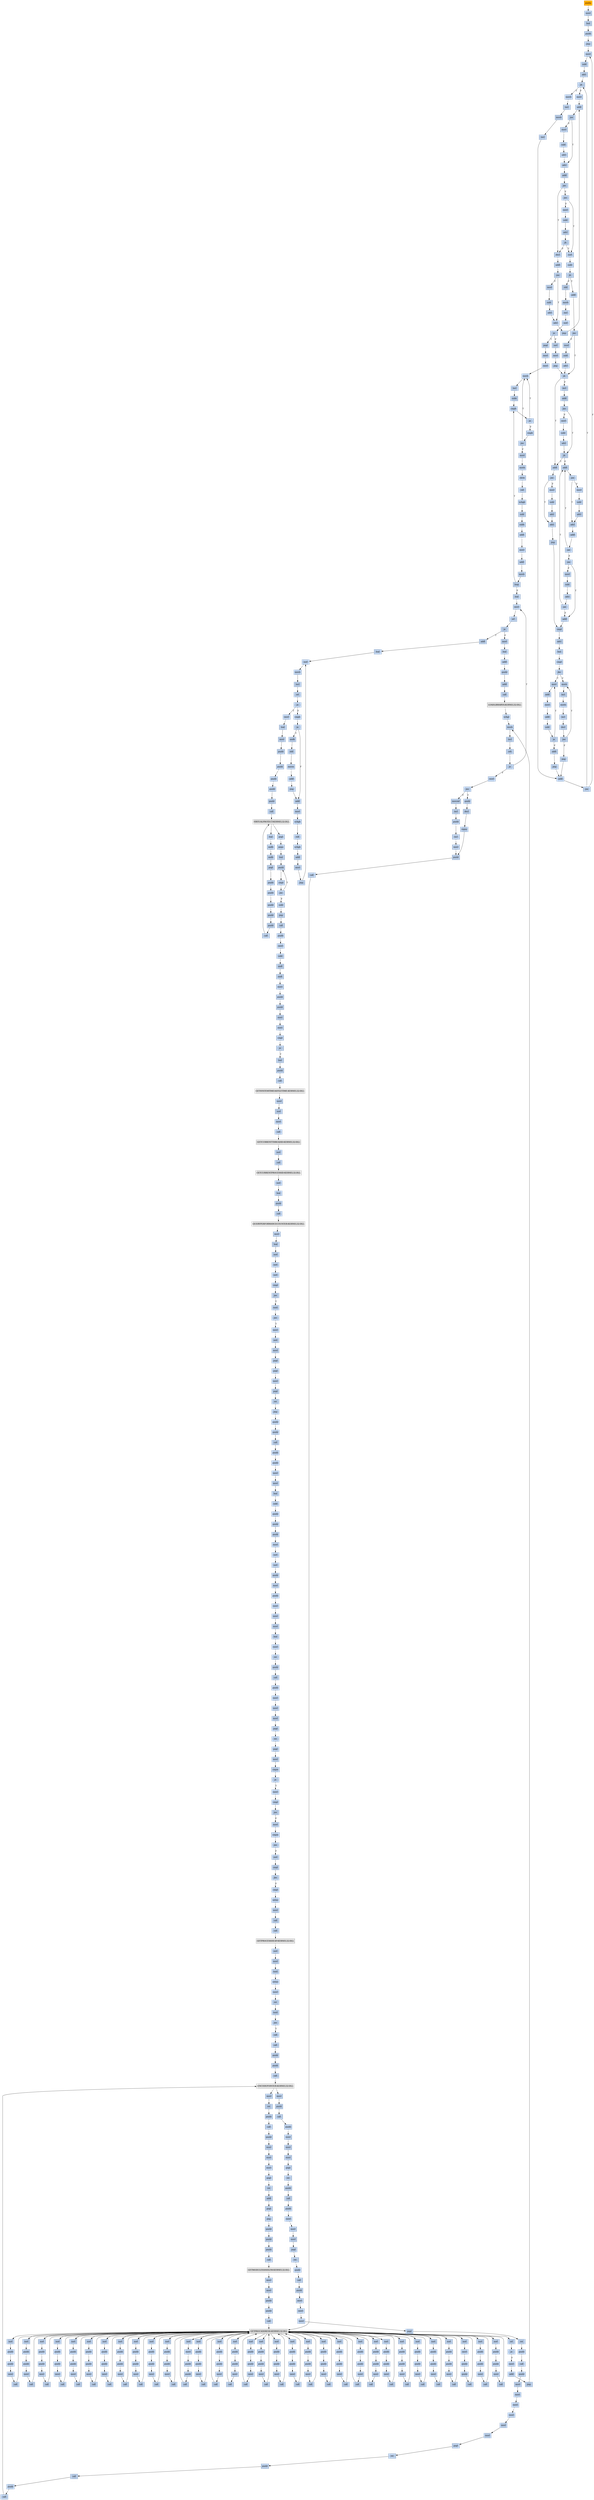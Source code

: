 strict digraph G {
	graph [bgcolor=transparent,
		name=G
	];
	node [color=lightsteelblue,
		fillcolor=lightsteelblue,
		shape=rectangle,
		style=filled
	];
	a0x0047f460pusha_	[color=lightgrey,
		fillcolor=orange,
		label=pusha];
	a0x0047f461movl_0x464000UINT32_esi	[label=movl];
	a0x0047f460pusha_ -> a0x0047f461movl_0x464000UINT32_esi	[color="#000000"];
	a0x0047f466leal__405504esi__edi	[label=leal];
	a0x0047f461movl_0x464000UINT32_esi -> a0x0047f466leal__405504esi__edi	[color="#000000"];
	a0x0047f46cpushl_edi	[label=pushl];
	a0x0047f466leal__405504esi__edi -> a0x0047f46cpushl_edi	[color="#000000"];
	a0x0047f46djmp_0x0047f47a	[label=jmp];
	a0x0047f46cpushl_edi -> a0x0047f46djmp_0x0047f47a	[color="#000000"];
	a0x0047f47amovl_esi__ebx	[label=movl];
	a0x0047f46djmp_0x0047f47a -> a0x0047f47amovl_esi__ebx	[color="#000000"];
	a0x0047f47csubl_0xfffffffcUINT8_esi	[label=subl];
	a0x0047f47amovl_esi__ebx -> a0x0047f47csubl_0xfffffffcUINT8_esi	[color="#000000"];
	a0x0047f47fadcl_ebx_ebx	[label=adcl];
	a0x0047f47csubl_0xfffffffcUINT8_esi -> a0x0047f47fadcl_ebx_ebx	[color="#000000"];
	a0x0047f481jb_0x0047f470	[label=jb];
	a0x0047f47fadcl_ebx_ebx -> a0x0047f481jb_0x0047f470	[color="#000000"];
	a0x0047f470movb_esi__al	[label=movb];
	a0x0047f481jb_0x0047f470 -> a0x0047f470movb_esi__al	[color="#000000",
		label=T];
	a0x0047f483movl_0x1UINT32_eax	[label=movl];
	a0x0047f481jb_0x0047f470 -> a0x0047f483movl_0x1UINT32_eax	[color="#000000",
		label=F];
	a0x0047f472incl_esi	[label=incl];
	a0x0047f470movb_esi__al -> a0x0047f472incl_esi	[color="#000000"];
	a0x0047f473movb_al_edi_	[label=movb];
	a0x0047f472incl_esi -> a0x0047f473movb_al_edi_	[color="#000000"];
	a0x0047f475incl_edi	[label=incl];
	a0x0047f473movb_al_edi_ -> a0x0047f475incl_edi	[color="#000000"];
	a0x0047f476addl_ebx_ebx	[label=addl];
	a0x0047f475incl_edi -> a0x0047f476addl_ebx_ebx	[color="#000000"];
	a0x0047f478jne_0x0047f481	[label=jne];
	a0x0047f476addl_ebx_ebx -> a0x0047f478jne_0x0047f481	[color="#000000"];
	a0x0047f478jne_0x0047f481 -> a0x0047f47amovl_esi__ebx	[color="#000000",
		label=F];
	a0x0047f478jne_0x0047f481 -> a0x0047f481jb_0x0047f470	[color="#000000",
		label=T];
	a0x0047f488addl_ebx_ebx	[label=addl];
	a0x0047f483movl_0x1UINT32_eax -> a0x0047f488addl_ebx_ebx	[color="#000000"];
	a0x0047f48ajne_0x0047f493	[label=jne];
	a0x0047f488addl_ebx_ebx -> a0x0047f48ajne_0x0047f493	[color="#000000"];
	a0x0047f493adcl_eax_eax	[label=adcl];
	a0x0047f48ajne_0x0047f493 -> a0x0047f493adcl_eax_eax	[color="#000000",
		label=T];
	a0x0047f48cmovl_esi__ebx	[label=movl];
	a0x0047f48ajne_0x0047f493 -> a0x0047f48cmovl_esi__ebx	[color="#000000",
		label=F];
	a0x0047f495addl_ebx_ebx	[label=addl];
	a0x0047f493adcl_eax_eax -> a0x0047f495addl_ebx_ebx	[color="#000000"];
	a0x0047f497jae_0x0047f4a4	[label=jae];
	a0x0047f495addl_ebx_ebx -> a0x0047f497jae_0x0047f4a4	[color="#000000"];
	a0x0047f499jne_0x0047f4c3	[label=jne];
	a0x0047f497jae_0x0047f4a4 -> a0x0047f499jne_0x0047f4c3	[color="#000000",
		label=F];
	a0x0047f4a4decl_eax	[label=decl];
	a0x0047f497jae_0x0047f4a4 -> a0x0047f4a4decl_eax	[color="#000000",
		label=T];
	a0x0047f4c3xorl_ecx_ecx	[label=xorl];
	a0x0047f499jne_0x0047f4c3 -> a0x0047f4c3xorl_ecx_ecx	[color="#000000",
		label=T];
	a0x0047f49bmovl_esi__ebx	[label=movl];
	a0x0047f499jne_0x0047f4c3 -> a0x0047f49bmovl_esi__ebx	[color="#000000",
		label=F];
	a0x0047f4c5subl_0x3UINT8_eax	[label=subl];
	a0x0047f4c3xorl_ecx_ecx -> a0x0047f4c5subl_0x3UINT8_eax	[color="#000000"];
	a0x0047f4c8jb_0x0047f4db	[label=jb];
	a0x0047f4c5subl_0x3UINT8_eax -> a0x0047f4c8jb_0x0047f4db	[color="#000000"];
	a0x0047f4cashll_0x8UINT8_eax	[label=shll];
	a0x0047f4c8jb_0x0047f4db -> a0x0047f4cashll_0x8UINT8_eax	[color="#000000",
		label=F];
	a0x0047f4dbaddl_ebx_ebx	[label=addl];
	a0x0047f4c8jb_0x0047f4db -> a0x0047f4dbaddl_ebx_ebx	[color="#000000",
		label=T];
	a0x0047f4cdmovb_esi__al	[label=movb];
	a0x0047f4cashll_0x8UINT8_eax -> a0x0047f4cdmovb_esi__al	[color="#000000"];
	a0x0047f4cfincl_esi	[label=incl];
	a0x0047f4cdmovb_esi__al -> a0x0047f4cfincl_esi	[color="#000000"];
	a0x0047f4d0xorl_0xffffffffUINT8_eax	[label=xorl];
	a0x0047f4cfincl_esi -> a0x0047f4d0xorl_0xffffffffUINT8_eax	[color="#000000"];
	a0x0047f4d3je_0x0047f54a	[label=je];
	a0x0047f4d0xorl_0xffffffffUINT8_eax -> a0x0047f4d3je_0x0047f54a	[color="#000000"];
	a0x0047f4d5sarl_eax	[label=sarl];
	a0x0047f4d3je_0x0047f54a -> a0x0047f4d5sarl_eax	[color="#000000",
		label=F];
	a0x0047f54apopl_esi	[label=popl];
	a0x0047f4d3je_0x0047f54a -> a0x0047f54apopl_esi	[color="#000000",
		label=T];
	a0x0047f4d7movl_eax_ebp	[label=movl];
	a0x0047f4d5sarl_eax -> a0x0047f4d7movl_eax_ebp	[color="#000000"];
	a0x0047f4d9jmp_0x0047f4e6	[label=jmp];
	a0x0047f4d7movl_eax_ebp -> a0x0047f4d9jmp_0x0047f4e6	[color="#000000"];
	a0x0047f4e6jb_0x0047f4b4	[label=jb];
	a0x0047f4d9jmp_0x0047f4e6 -> a0x0047f4e6jb_0x0047f4b4	[color="#000000"];
	a0x0047f4b4addl_ebx_ebx	[label=addl];
	a0x0047f4e6jb_0x0047f4b4 -> a0x0047f4b4addl_ebx_ebx	[color="#000000",
		label=T];
	a0x0047f4e8incl_ecx	[label=incl];
	a0x0047f4e6jb_0x0047f4b4 -> a0x0047f4e8incl_ecx	[color="#000000",
		label=F];
	a0x0047f4b6jne_0x0047f4bf	[label=jne];
	a0x0047f4b4addl_ebx_ebx -> a0x0047f4b6jne_0x0047f4bf	[color="#000000"];
	a0x0047f4bfadcl_ecx_ecx	[label=adcl];
	a0x0047f4b6jne_0x0047f4bf -> a0x0047f4bfadcl_ecx_ecx	[color="#000000",
		label=T];
	a0x0047f4b8movl_esi__ebx	[label=movl];
	a0x0047f4b6jne_0x0047f4bf -> a0x0047f4b8movl_esi__ebx	[color="#000000",
		label=F];
	a0x0047f4c1jmp_0x0047f515	[label=jmp];
	a0x0047f4bfadcl_ecx_ecx -> a0x0047f4c1jmp_0x0047f515	[color="#000000"];
	a0x0047f515cmpl_0xfffffb00UINT32_ebp	[label=cmpl];
	a0x0047f4c1jmp_0x0047f515 -> a0x0047f515cmpl_0xfffffb00UINT32_ebp	[color="#000000"];
	a0x0047f51badcl_0x2UINT8_ecx	[label=adcl];
	a0x0047f515cmpl_0xfffffb00UINT32_ebp -> a0x0047f51badcl_0x2UINT8_ecx	[color="#000000"];
	a0x0047f51eleal_ediebp__edx	[label=leal];
	a0x0047f51badcl_0x2UINT8_ecx -> a0x0047f51eleal_ediebp__edx	[color="#000000"];
	a0x0047f521cmpl_0xfffffffcUINT8_ebp	[label=cmpl];
	a0x0047f51eleal_ediebp__edx -> a0x0047f521cmpl_0xfffffffcUINT8_ebp	[color="#000000"];
	a0x0047f524jbe_0x0047f534	[label=jbe];
	a0x0047f521cmpl_0xfffffffcUINT8_ebp -> a0x0047f524jbe_0x0047f534	[color="#000000"];
	a0x0047f534movl_edx__eax	[label=movl];
	a0x0047f524jbe_0x0047f534 -> a0x0047f534movl_edx__eax	[color="#000000",
		label=T];
	a0x0047f526movb_edx__al	[label=movb];
	a0x0047f524jbe_0x0047f534 -> a0x0047f526movb_edx__al	[color="#000000",
		label=F];
	a0x0047f536addl_0x4UINT8_edx	[label=addl];
	a0x0047f534movl_edx__eax -> a0x0047f536addl_0x4UINT8_edx	[color="#000000"];
	a0x0047f539movl_eax_edi_	[label=movl];
	a0x0047f536addl_0x4UINT8_edx -> a0x0047f539movl_eax_edi_	[color="#000000"];
	a0x0047f53baddl_0x4UINT8_edi	[label=addl];
	a0x0047f539movl_eax_edi_ -> a0x0047f53baddl_0x4UINT8_edi	[color="#000000"];
	a0x0047f53esubl_0x4UINT8_ecx	[label=subl];
	a0x0047f53baddl_0x4UINT8_edi -> a0x0047f53esubl_0x4UINT8_ecx	[color="#000000"];
	a0x0047f541ja_0x0047f534	[label=ja];
	a0x0047f53esubl_0x4UINT8_ecx -> a0x0047f541ja_0x0047f534	[color="#000000"];
	a0x0047f541ja_0x0047f534 -> a0x0047f534movl_edx__eax	[color="#000000",
		label=T];
	a0x0047f543addl_ecx_edi	[label=addl];
	a0x0047f541ja_0x0047f534 -> a0x0047f543addl_ecx_edi	[color="#000000",
		label=F];
	a0x0047f545jmp_0x0047f476	[label=jmp];
	a0x0047f543addl_ecx_edi -> a0x0047f545jmp_0x0047f476	[color="#000000"];
	a0x0047f545jmp_0x0047f476 -> a0x0047f476addl_ebx_ebx	[color="#000000"];
	a0x0047f528incl_edx	[label=incl];
	a0x0047f526movb_edx__al -> a0x0047f528incl_edx	[color="#000000"];
	a0x0047f529movb_al_edi_	[label=movb];
	a0x0047f528incl_edx -> a0x0047f529movb_al_edi_	[color="#000000"];
	a0x0047f52bincl_edi	[label=incl];
	a0x0047f529movb_al_edi_ -> a0x0047f52bincl_edi	[color="#000000"];
	a0x0047f52cdecl_ecx	[label=decl];
	a0x0047f52bincl_edi -> a0x0047f52cdecl_ecx	[color="#000000"];
	a0x0047f52djne_0x0047f526	[label=jne];
	a0x0047f52cdecl_ecx -> a0x0047f52djne_0x0047f526	[color="#000000"];
	a0x0047f52djne_0x0047f526 -> a0x0047f526movb_edx__al	[color="#000000",
		label=T];
	a0x0047f52fjmp_0x0047f476	[label=jmp];
	a0x0047f52djne_0x0047f526 -> a0x0047f52fjmp_0x0047f476	[color="#000000",
		label=F];
	a0x0047f52fjmp_0x0047f476 -> a0x0047f476addl_ebx_ebx	[color="#000000"];
	a0x0047f4e9addl_ebx_ebx	[label=addl];
	a0x0047f4e8incl_ecx -> a0x0047f4e9addl_ebx_ebx	[color="#000000"];
	a0x0047f4ebjne_0x0047f4f4	[label=jne];
	a0x0047f4e9addl_ebx_ebx -> a0x0047f4ebjne_0x0047f4f4	[color="#000000"];
	a0x0047f4f4jb_0x0047f4b4	[label=jb];
	a0x0047f4ebjne_0x0047f4f4 -> a0x0047f4f4jb_0x0047f4b4	[color="#000000",
		label=T];
	a0x0047f4edmovl_esi__ebx	[label=movl];
	a0x0047f4ebjne_0x0047f4f4 -> a0x0047f4edmovl_esi__ebx	[color="#000000",
		label=F];
	a0x0047f4f4jb_0x0047f4b4 -> a0x0047f4b4addl_ebx_ebx	[color="#000000",
		label=T];
	a0x0047f4f6addl_ebx_ebx	[label=addl];
	a0x0047f4f4jb_0x0047f4b4 -> a0x0047f4f6addl_ebx_ebx	[color="#000000",
		label=F];
	a0x0047f4f8jne_0x0047f501	[label=jne];
	a0x0047f4f6addl_ebx_ebx -> a0x0047f4f8jne_0x0047f501	[color="#000000"];
	a0x0047f501adcl_ecx_ecx	[label=adcl];
	a0x0047f4f8jne_0x0047f501 -> a0x0047f501adcl_ecx_ecx	[color="#000000",
		label=T];
	a0x0047f4famovl_esi__ebx	[label=movl];
	a0x0047f4f8jne_0x0047f501 -> a0x0047f4famovl_esi__ebx	[color="#000000",
		label=F];
	a0x0047f503addl_ebx_ebx	[label=addl];
	a0x0047f501adcl_ecx_ecx -> a0x0047f503addl_ebx_ebx	[color="#000000"];
	a0x0047f505jae_0x0047f4f6	[label=jae];
	a0x0047f503addl_ebx_ebx -> a0x0047f505jae_0x0047f4f6	[color="#000000"];
	a0x0047f505jae_0x0047f4f6 -> a0x0047f4f6addl_ebx_ebx	[color="#000000",
		label=T];
	a0x0047f507jne_0x0047f512	[label=jne];
	a0x0047f505jae_0x0047f4f6 -> a0x0047f507jne_0x0047f512	[color="#000000",
		label=F];
	a0x0047f512addl_0x2UINT8_ecx	[label=addl];
	a0x0047f507jne_0x0047f512 -> a0x0047f512addl_0x2UINT8_ecx	[color="#000000",
		label=T];
	a0x0047f509movl_esi__ebx	[label=movl];
	a0x0047f507jne_0x0047f512 -> a0x0047f509movl_esi__ebx	[color="#000000",
		label=F];
	a0x0047f512addl_0x2UINT8_ecx -> a0x0047f515cmpl_0xfffffb00UINT32_ebp	[color="#000000"];
	a0x0047f4basubl_0xfffffffcUINT8_esi	[label=subl];
	a0x0047f4b8movl_esi__ebx -> a0x0047f4basubl_0xfffffffcUINT8_esi	[color="#000000"];
	a0x0047f4bdadcl_ebx_ebx	[label=adcl];
	a0x0047f4basubl_0xfffffffcUINT8_esi -> a0x0047f4bdadcl_ebx_ebx	[color="#000000"];
	a0x0047f4bdadcl_ebx_ebx -> a0x0047f4bfadcl_ecx_ecx	[color="#000000"];
	a0x0047f4a5addl_ebx_ebx	[label=addl];
	a0x0047f4a4decl_eax -> a0x0047f4a5addl_ebx_ebx	[color="#000000"];
	a0x0047f4a7jne_0x0047f4b0	[label=jne];
	a0x0047f4a5addl_ebx_ebx -> a0x0047f4a7jne_0x0047f4b0	[color="#000000"];
	a0x0047f4b0adcl_eax_eax	[label=adcl];
	a0x0047f4a7jne_0x0047f4b0 -> a0x0047f4b0adcl_eax_eax	[color="#000000",
		label=T];
	a0x0047f4a9movl_esi__ebx	[label=movl];
	a0x0047f4a7jne_0x0047f4b0 -> a0x0047f4a9movl_esi__ebx	[color="#000000",
		label=F];
	a0x0047f4b2jmp_0x0047f488	[label=jmp];
	a0x0047f4b0adcl_eax_eax -> a0x0047f4b2jmp_0x0047f488	[color="#000000"];
	a0x0047f4b2jmp_0x0047f488 -> a0x0047f488addl_ebx_ebx	[color="#000000"];
	a0x0047f4ddjne_0x0047f4e6	[label=jne];
	a0x0047f4dbaddl_ebx_ebx -> a0x0047f4ddjne_0x0047f4e6	[color="#000000"];
	a0x0047f4ddjne_0x0047f4e6 -> a0x0047f4e6jb_0x0047f4b4	[color="#000000",
		label=T];
	a0x0047f4dfmovl_esi__ebx	[label=movl];
	a0x0047f4ddjne_0x0047f4e6 -> a0x0047f4dfmovl_esi__ebx	[color="#000000",
		label=F];
	a0x0047f50bsubl_0xfffffffcUINT8_esi	[label=subl];
	a0x0047f509movl_esi__ebx -> a0x0047f50bsubl_0xfffffffcUINT8_esi	[color="#000000"];
	a0x0047f50eadcl_ebx_ebx	[label=adcl];
	a0x0047f50bsubl_0xfffffffcUINT8_esi -> a0x0047f50eadcl_ebx_ebx	[color="#000000"];
	a0x0047f510jae_0x0047f4f6	[label=jae];
	a0x0047f50eadcl_ebx_ebx -> a0x0047f510jae_0x0047f4f6	[color="#000000"];
	a0x0047f510jae_0x0047f4f6 -> a0x0047f4f6addl_ebx_ebx	[color="#000000",
		label=T];
	a0x0047f510jae_0x0047f4f6 -> a0x0047f512addl_0x2UINT8_ecx	[color="#000000",
		label=F];
	a0x0047f48esubl_0xfffffffcUINT8_esi	[label=subl];
	a0x0047f48cmovl_esi__ebx -> a0x0047f48esubl_0xfffffffcUINT8_esi	[color="#000000"];
	a0x0047f491adcl_ebx_ebx	[label=adcl];
	a0x0047f48esubl_0xfffffffcUINT8_esi -> a0x0047f491adcl_ebx_ebx	[color="#000000"];
	a0x0047f491adcl_ebx_ebx -> a0x0047f493adcl_eax_eax	[color="#000000"];
	a0x0047f4absubl_0xfffffffcUINT8_esi	[label=subl];
	a0x0047f4a9movl_esi__ebx -> a0x0047f4absubl_0xfffffffcUINT8_esi	[color="#000000"];
	a0x0047f4aeadcl_ebx_ebx	[label=adcl];
	a0x0047f4absubl_0xfffffffcUINT8_esi -> a0x0047f4aeadcl_ebx_ebx	[color="#000000"];
	a0x0047f4aeadcl_ebx_ebx -> a0x0047f4b0adcl_eax_eax	[color="#000000"];
	a0x0047f4e1subl_0xfffffffcUINT8_esi	[label=subl];
	a0x0047f4dfmovl_esi__ebx -> a0x0047f4e1subl_0xfffffffcUINT8_esi	[color="#000000"];
	a0x0047f4e4adcl_ebx_ebx	[label=adcl];
	a0x0047f4e1subl_0xfffffffcUINT8_esi -> a0x0047f4e4adcl_ebx_ebx	[color="#000000"];
	a0x0047f4e4adcl_ebx_ebx -> a0x0047f4e6jb_0x0047f4b4	[color="#000000"];
	a0x0047f49dsubl_0xfffffffcUINT8_esi	[label=subl];
	a0x0047f49bmovl_esi__ebx -> a0x0047f49dsubl_0xfffffffcUINT8_esi	[color="#000000"];
	a0x0047f4a0adcl_ebx_ebx	[label=adcl];
	a0x0047f49dsubl_0xfffffffcUINT8_esi -> a0x0047f4a0adcl_ebx_ebx	[color="#000000"];
	a0x0047f4a2jb_0x0047f4c3	[label=jb];
	a0x0047f4a0adcl_ebx_ebx -> a0x0047f4a2jb_0x0047f4c3	[color="#000000"];
	a0x0047f4a2jb_0x0047f4c3 -> a0x0047f4c3xorl_ecx_ecx	[color="#000000",
		label=T];
	a0x0047f4a2jb_0x0047f4c3 -> a0x0047f4a4decl_eax	[color="#000000",
		label=F];
	a0x0047f4efsubl_0xfffffffcUINT8_esi	[label=subl];
	a0x0047f4edmovl_esi__ebx -> a0x0047f4efsubl_0xfffffffcUINT8_esi	[color="#000000"];
	a0x0047f4f2adcl_ebx_ebx	[label=adcl];
	a0x0047f4efsubl_0xfffffffcUINT8_esi -> a0x0047f4f2adcl_ebx_ebx	[color="#000000"];
	a0x0047f4f2adcl_ebx_ebx -> a0x0047f4f4jb_0x0047f4b4	[color="#000000"];
	a0x0047f4fcsubl_0xfffffffcUINT8_esi	[label=subl];
	a0x0047f4famovl_esi__ebx -> a0x0047f4fcsubl_0xfffffffcUINT8_esi	[color="#000000"];
	a0x0047f4ffadcl_ebx_ebx	[label=adcl];
	a0x0047f4fcsubl_0xfffffffcUINT8_esi -> a0x0047f4ffadcl_ebx_ebx	[color="#000000"];
	a0x0047f4ffadcl_ebx_ebx -> a0x0047f501adcl_ecx_ecx	[color="#000000"];
	a0x0047f54bmovl_esi_edi	[label=movl];
	a0x0047f54apopl_esi -> a0x0047f54bmovl_esi_edi	[color="#000000"];
	a0x0047f54dmovl_0x900UINT32_ecx	[label=movl];
	a0x0047f54bmovl_esi_edi -> a0x0047f54dmovl_0x900UINT32_ecx	[color="#000000"];
	a0x0047f552movb_edi__al	[label=movb];
	a0x0047f54dmovl_0x900UINT32_ecx -> a0x0047f552movb_edi__al	[color="#000000"];
	a0x0047f554incl_edi	[label=incl];
	a0x0047f552movb_edi__al -> a0x0047f554incl_edi	[color="#000000"];
	a0x0047f555subb_0xffffffe8UINT8_al	[label=subb];
	a0x0047f554incl_edi -> a0x0047f555subb_0xffffffe8UINT8_al	[color="#000000"];
	a0x0047f557cmpb_0x1UINT8_al	[label=cmpb];
	a0x0047f555subb_0xffffffe8UINT8_al -> a0x0047f557cmpb_0x1UINT8_al	[color="#000000"];
	a0x0047f559ja_0x0047f552	[label=ja];
	a0x0047f557cmpb_0x1UINT8_al -> a0x0047f559ja_0x0047f552	[color="#000000"];
	a0x0047f559ja_0x0047f552 -> a0x0047f552movb_edi__al	[color="#000000",
		label=T];
	a0x0047f55bcmpb_0x5UINT8_edi_	[label=cmpb];
	a0x0047f559ja_0x0047f552 -> a0x0047f55bcmpb_0x5UINT8_edi_	[color="#000000",
		label=F];
	a0x0047f55ejne_0x0047f552	[label=jne];
	a0x0047f55bcmpb_0x5UINT8_edi_ -> a0x0047f55ejne_0x0047f552	[color="#000000"];
	a0x0047f55ejne_0x0047f552 -> a0x0047f552movb_edi__al	[color="#000000",
		label=T];
	a0x0047f560movl_edi__eax	[label=movl];
	a0x0047f55ejne_0x0047f552 -> a0x0047f560movl_edi__eax	[color="#000000",
		label=F];
	a0x0047f562movb_0x4edi__bl	[label=movb];
	a0x0047f560movl_edi__eax -> a0x0047f562movb_0x4edi__bl	[color="#000000"];
	a0x0047f565shrw_0x8UINT8_ax	[label=shrw];
	a0x0047f562movb_0x4edi__bl -> a0x0047f565shrw_0x8UINT8_ax	[color="#000000"];
	a0x0047f569roll_0x10UINT8_eax	[label=roll];
	a0x0047f565shrw_0x8UINT8_ax -> a0x0047f569roll_0x10UINT8_eax	[color="#000000"];
	a0x0047f56cxchgb_al_ah	[label=xchgb];
	a0x0047f569roll_0x10UINT8_eax -> a0x0047f56cxchgb_al_ah	[color="#000000"];
	a0x0047f56esubl_edi_eax	[label=subl];
	a0x0047f56cxchgb_al_ah -> a0x0047f56esubl_edi_eax	[color="#000000"];
	a0x0047f570subb_0xffffffe8UINT8_bl	[label=subb];
	a0x0047f56esubl_edi_eax -> a0x0047f570subb_0xffffffe8UINT8_bl	[color="#000000"];
	a0x0047f573addl_esi_eax	[label=addl];
	a0x0047f570subb_0xffffffe8UINT8_bl -> a0x0047f573addl_esi_eax	[color="#000000"];
	a0x0047f575movl_eax_edi_	[label=movl];
	a0x0047f573addl_esi_eax -> a0x0047f575movl_eax_edi_	[color="#000000"];
	a0x0047f577addl_0x5UINT8_edi	[label=addl];
	a0x0047f575movl_eax_edi_ -> a0x0047f577addl_0x5UINT8_edi	[color="#000000"];
	a0x0047f57amovb_bl_al	[label=movb];
	a0x0047f577addl_0x5UINT8_edi -> a0x0047f57amovb_bl_al	[color="#000000"];
	a0x0047f57cloop_0x0047f557	[label=loop];
	a0x0047f57amovb_bl_al -> a0x0047f57cloop_0x0047f557	[color="#000000"];
	a0x0047f57cloop_0x0047f557 -> a0x0047f557cmpb_0x1UINT8_al	[color="#000000",
		label=T];
	a0x0047f57eleal_0x7c000esi__edi	[label=leal];
	a0x0047f57cloop_0x0047f557 -> a0x0047f57eleal_0x7c000esi__edi	[color="#000000",
		label=F];
	a0x0047f584movl_edi__eax	[label=movl];
	a0x0047f57eleal_0x7c000esi__edi -> a0x0047f584movl_edi__eax	[color="#000000"];
	a0x0047f586orl_eax_eax	[label=orl];
	a0x0047f584movl_edi__eax -> a0x0047f586orl_eax_eax	[color="#000000"];
	a0x0047f588je_0x0047f5cf	[label=je];
	a0x0047f586orl_eax_eax -> a0x0047f588je_0x0047f5cf	[color="#000000"];
	a0x0047f58amovl_0x4edi__ebx	[label=movl];
	a0x0047f588je_0x0047f5cf -> a0x0047f58amovl_0x4edi__ebx	[color="#000000",
		label=F];
	a0x0047f5cfaddl_0x4UINT8_edi	[label=addl];
	a0x0047f588je_0x0047f5cf -> a0x0047f5cfaddl_0x4UINT8_edi	[color="#000000",
		label=T];
	a0x0047f58dleal_0x7f5fceaxesi__eax	[label=leal];
	a0x0047f58amovl_0x4edi__ebx -> a0x0047f58dleal_0x7f5fceaxesi__eax	[color="#000000"];
	a0x0047f594addl_esi_ebx	[label=addl];
	a0x0047f58dleal_0x7f5fceaxesi__eax -> a0x0047f594addl_esi_ebx	[color="#000000"];
	a0x0047f596pushl_eax	[label=pushl];
	a0x0047f594addl_esi_ebx -> a0x0047f596pushl_eax	[color="#000000"];
	a0x0047f597addl_0x8UINT8_edi	[label=addl];
	a0x0047f596pushl_eax -> a0x0047f597addl_0x8UINT8_edi	[color="#000000"];
	a0x0047f59acall_0x7f6acesi_	[label=call];
	a0x0047f597addl_0x8UINT8_edi -> a0x0047f59acall_0x7f6acesi_	[color="#000000"];
	LOADLIBRARYA_KERNEL32_DLL	[color=lightgrey,
		fillcolor=lightgrey,
		label="LOADLIBRARYA-KERNEL32-DLL"];
	a0x0047f59acall_0x7f6acesi_ -> LOADLIBRARYA_KERNEL32_DLL	[color="#000000"];
	a0x0047f5a0xchgl_eax_ebp	[label=xchgl];
	LOADLIBRARYA_KERNEL32_DLL -> a0x0047f5a0xchgl_eax_ebp	[color="#000000"];
	a0x0047f5a1movb_edi__al	[label=movb];
	a0x0047f5a0xchgl_eax_ebp -> a0x0047f5a1movb_edi__al	[color="#000000"];
	a0x0047f5a3incl_edi	[label=incl];
	a0x0047f5a1movb_edi__al -> a0x0047f5a3incl_edi	[color="#000000"];
	a0x0047f5a4orb_al_al	[label=orb];
	a0x0047f5a3incl_edi -> a0x0047f5a4orb_al_al	[color="#000000"];
	a0x0047f5a6je_0x0047f584	[label=je];
	a0x0047f5a4orb_al_al -> a0x0047f5a6je_0x0047f584	[color="#000000"];
	a0x0047f5a6je_0x0047f584 -> a0x0047f584movl_edi__eax	[color="#000000",
		label=T];
	a0x0047f5a8movl_edi_ecx	[label=movl];
	a0x0047f5a6je_0x0047f584 -> a0x0047f5a8movl_edi_ecx	[color="#000000",
		label=F];
	a0x0047f5aajns_0x0047f5b3	[label=jns];
	a0x0047f5a8movl_edi_ecx -> a0x0047f5aajns_0x0047f5b3	[color="#000000"];
	a0x0047f5b3pushl_edi	[label=pushl];
	a0x0047f5aajns_0x0047f5b3 -> a0x0047f5b3pushl_edi	[color="#000000",
		label=T];
	a0x0047f5acmovzwl_edi__eax	[label=movzwl];
	a0x0047f5aajns_0x0047f5b3 -> a0x0047f5acmovzwl_edi__eax	[color="#000000",
		label=F];
	a0x0047f5b4decl_eax	[label=decl];
	a0x0047f5b3pushl_edi -> a0x0047f5b4decl_eax	[color="#000000"];
	a0x0047f5b5repnz_scasb_es_edi__al	[label=repnz];
	a0x0047f5b4decl_eax -> a0x0047f5b5repnz_scasb_es_edi__al	[color="#000000"];
	a0x0047f5b7pushl_ebp	[label=pushl];
	a0x0047f5b5repnz_scasb_es_edi__al -> a0x0047f5b7pushl_ebp	[color="#000000"];
	a0x0047f5b8call_0x7f6b4esi_	[label=call];
	a0x0047f5b7pushl_ebp -> a0x0047f5b8call_0x7f6b4esi_	[color="#000000"];
	GETPROCADDRESS_KERNEL32_DLL	[color=lightgrey,
		fillcolor=lightgrey,
		label="GETPROCADDRESS-KERNEL32-DLL"];
	a0x0047f5b8call_0x7f6b4esi_ -> GETPROCADDRESS_KERNEL32_DLL	[color="#000000"];
	a0x0047f5beorl_eax_eax	[label=orl];
	GETPROCADDRESS_KERNEL32_DLL -> a0x0047f5beorl_eax_eax	[color="#000000"];
	a0x0040b163xorl_0x42a130_eax	[label=xorl];
	GETPROCADDRESS_KERNEL32_DLL -> a0x0040b163xorl_0x42a130_eax	[color="#000000"];
	a0x0040b176xorl_0x42a130_eax	[label=xorl];
	GETPROCADDRESS_KERNEL32_DLL -> a0x0040b176xorl_0x42a130_eax	[color="#000000"];
	a0x0040b189xorl_0x42a130_eax	[label=xorl];
	GETPROCADDRESS_KERNEL32_DLL -> a0x0040b189xorl_0x42a130_eax	[color="#000000"];
	a0x0040b19cxorl_0x42a130_eax	[label=xorl];
	GETPROCADDRESS_KERNEL32_DLL -> a0x0040b19cxorl_0x42a130_eax	[color="#000000"];
	a0x0040b1afxorl_0x42a130_eax	[label=xorl];
	GETPROCADDRESS_KERNEL32_DLL -> a0x0040b1afxorl_0x42a130_eax	[color="#000000"];
	a0x0040b1c2xorl_0x42a130_eax	[label=xorl];
	GETPROCADDRESS_KERNEL32_DLL -> a0x0040b1c2xorl_0x42a130_eax	[color="#000000"];
	a0x0040b1d5xorl_0x42a130_eax	[label=xorl];
	GETPROCADDRESS_KERNEL32_DLL -> a0x0040b1d5xorl_0x42a130_eax	[color="#000000"];
	a0x0040b1e8xorl_0x42a130_eax	[label=xorl];
	GETPROCADDRESS_KERNEL32_DLL -> a0x0040b1e8xorl_0x42a130_eax	[color="#000000"];
	a0x0040b1fbxorl_0x42a130_eax	[label=xorl];
	GETPROCADDRESS_KERNEL32_DLL -> a0x0040b1fbxorl_0x42a130_eax	[color="#000000"];
	a0x0040b20exorl_0x42a130_eax	[label=xorl];
	GETPROCADDRESS_KERNEL32_DLL -> a0x0040b20exorl_0x42a130_eax	[color="#000000"];
	a0x0040b221xorl_0x42a130_eax	[label=xorl];
	GETPROCADDRESS_KERNEL32_DLL -> a0x0040b221xorl_0x42a130_eax	[color="#000000"];
	a0x0040b234xorl_0x42a130_eax	[label=xorl];
	GETPROCADDRESS_KERNEL32_DLL -> a0x0040b234xorl_0x42a130_eax	[color="#000000"];
	a0x0040b247xorl_0x42a130_eax	[label=xorl];
	GETPROCADDRESS_KERNEL32_DLL -> a0x0040b247xorl_0x42a130_eax	[color="#000000"];
	a0x0040b25axorl_0x42a130_eax	[label=xorl];
	GETPROCADDRESS_KERNEL32_DLL -> a0x0040b25axorl_0x42a130_eax	[color="#000000"];
	a0x0040b26dxorl_0x42a130_eax	[label=xorl];
	GETPROCADDRESS_KERNEL32_DLL -> a0x0040b26dxorl_0x42a130_eax	[color="#000000"];
	a0x0040b280xorl_0x42a130_eax	[label=xorl];
	GETPROCADDRESS_KERNEL32_DLL -> a0x0040b280xorl_0x42a130_eax	[color="#000000"];
	a0x0040b293xorl_0x42a130_eax	[label=xorl];
	GETPROCADDRESS_KERNEL32_DLL -> a0x0040b293xorl_0x42a130_eax	[color="#000000"];
	a0x0040b2a6xorl_0x42a130_eax	[label=xorl];
	GETPROCADDRESS_KERNEL32_DLL -> a0x0040b2a6xorl_0x42a130_eax	[color="#000000"];
	a0x0040b2b9xorl_0x42a130_eax	[label=xorl];
	GETPROCADDRESS_KERNEL32_DLL -> a0x0040b2b9xorl_0x42a130_eax	[color="#000000"];
	a0x0040b2ccxorl_0x42a130_eax	[label=xorl];
	GETPROCADDRESS_KERNEL32_DLL -> a0x0040b2ccxorl_0x42a130_eax	[color="#000000"];
	a0x0040b2dfxorl_0x42a130_eax	[label=xorl];
	GETPROCADDRESS_KERNEL32_DLL -> a0x0040b2dfxorl_0x42a130_eax	[color="#000000"];
	a0x0040b2f2xorl_0x42a130_eax	[label=xorl];
	GETPROCADDRESS_KERNEL32_DLL -> a0x0040b2f2xorl_0x42a130_eax	[color="#000000"];
	a0x0040b305xorl_0x42a130_eax	[label=xorl];
	GETPROCADDRESS_KERNEL32_DLL -> a0x0040b305xorl_0x42a130_eax	[color="#000000"];
	a0x0040b318xorl_0x42a130_eax	[label=xorl];
	GETPROCADDRESS_KERNEL32_DLL -> a0x0040b318xorl_0x42a130_eax	[color="#000000"];
	a0x0040b32bxorl_0x42a130_eax	[label=xorl];
	GETPROCADDRESS_KERNEL32_DLL -> a0x0040b32bxorl_0x42a130_eax	[color="#000000"];
	a0x0040b33exorl_0x42a130_eax	[label=xorl];
	GETPROCADDRESS_KERNEL32_DLL -> a0x0040b33exorl_0x42a130_eax	[color="#000000"];
	a0x0040b351xorl_0x42a130_eax	[label=xorl];
	GETPROCADDRESS_KERNEL32_DLL -> a0x0040b351xorl_0x42a130_eax	[color="#000000"];
	a0x0040b364xorl_0x42a130_eax	[label=xorl];
	GETPROCADDRESS_KERNEL32_DLL -> a0x0040b364xorl_0x42a130_eax	[color="#000000"];
	a0x0040b377xorl_0x42a130_eax	[label=xorl];
	GETPROCADDRESS_KERNEL32_DLL -> a0x0040b377xorl_0x42a130_eax	[color="#000000"];
	a0x0040b38axorl_0x42a130_eax	[label=xorl];
	GETPROCADDRESS_KERNEL32_DLL -> a0x0040b38axorl_0x42a130_eax	[color="#000000"];
	a0x0040b39dxorl_0x42a130_eax	[label=xorl];
	GETPROCADDRESS_KERNEL32_DLL -> a0x0040b39dxorl_0x42a130_eax	[color="#000000"];
	a0x0040b3b0xorl_0x42a130_eax	[label=xorl];
	GETPROCADDRESS_KERNEL32_DLL -> a0x0040b3b0xorl_0x42a130_eax	[color="#000000"];
	a0x0047f5c0je_0x0047f5c9	[label=je];
	a0x0047f5beorl_eax_eax -> a0x0047f5c0je_0x0047f5c9	[color="#000000"];
	a0x0047f5c2movl_eax_ebx_	[label=movl];
	a0x0047f5c0je_0x0047f5c9 -> a0x0047f5c2movl_eax_ebx_	[color="#000000",
		label=F];
	a0x0047f5c4addl_0x4UINT8_ebx	[label=addl];
	a0x0047f5c2movl_eax_ebx_ -> a0x0047f5c4addl_0x4UINT8_ebx	[color="#000000"];
	a0x0047f5c7jmp_0x0047f5a1	[label=jmp];
	a0x0047f5c4addl_0x4UINT8_ebx -> a0x0047f5c7jmp_0x0047f5a1	[color="#000000"];
	a0x0047f5c7jmp_0x0047f5a1 -> a0x0047f5a1movb_edi__al	[color="#000000"];
	a0x0047f5afincl_edi	[label=incl];
	a0x0047f5acmovzwl_edi__eax -> a0x0047f5afincl_edi	[color="#000000"];
	a0x0047f5b0pushl_eax	[label=pushl];
	a0x0047f5afincl_edi -> a0x0047f5b0pushl_eax	[color="#000000"];
	a0x0047f5b1incl_edi	[label=incl];
	a0x0047f5b0pushl_eax -> a0x0047f5b1incl_edi	[color="#000000"];
	a0x0047f5b2movl_0xaef24857UINT32_ecx	[label=movl];
	a0x0047f5b1incl_edi -> a0x0047f5b2movl_0xaef24857UINT32_ecx	[color="#000000"];
	a0x0047f5b2movl_0xaef24857UINT32_ecx -> a0x0047f5b7pushl_ebp	[color="#000000"];
	a0x0047f5d2leal__4esi__ebx	[label=leal];
	a0x0047f5cfaddl_0x4UINT8_edi -> a0x0047f5d2leal__4esi__ebx	[color="#000000"];
	a0x0047f5d5xorl_eax_eax	[label=xorl];
	a0x0047f5d2leal__4esi__ebx -> a0x0047f5d5xorl_eax_eax	[color="#000000"];
	a0x0047f5d7movb_edi__al	[label=movb];
	a0x0047f5d5xorl_eax_eax -> a0x0047f5d7movb_edi__al	[color="#000000"];
	a0x0047f5d9incl_edi	[label=incl];
	a0x0047f5d7movb_edi__al -> a0x0047f5d9incl_edi	[color="#000000"];
	a0x0047f5daorl_eax_eax	[label=orl];
	a0x0047f5d9incl_edi -> a0x0047f5daorl_eax_eax	[color="#000000"];
	a0x0047f5dcje_0x0047f600	[label=je];
	a0x0047f5daorl_eax_eax -> a0x0047f5dcje_0x0047f600	[color="#000000"];
	a0x0047f5decmpb_0xffffffefUINT8_al	[label=cmpb];
	a0x0047f5dcje_0x0047f600 -> a0x0047f5decmpb_0xffffffefUINT8_al	[color="#000000",
		label=F];
	a0x0047f600movl_0x7f6b8esi__ebp	[label=movl];
	a0x0047f5dcje_0x0047f600 -> a0x0047f600movl_0x7f6b8esi__ebp	[color="#000000",
		label=T];
	a0x0047f5e0ja_0x0047f5f3	[label=ja];
	a0x0047f5decmpb_0xffffffefUINT8_al -> a0x0047f5e0ja_0x0047f5f3	[color="#000000"];
	a0x0047f5e2addl_eax_ebx	[label=addl];
	a0x0047f5e0ja_0x0047f5f3 -> a0x0047f5e2addl_eax_ebx	[color="#000000",
		label=F];
	a0x0047f5f3andb_0xfUINT8_al	[label=andb];
	a0x0047f5e0ja_0x0047f5f3 -> a0x0047f5f3andb_0xfUINT8_al	[color="#000000",
		label=T];
	a0x0047f5e4movl_ebx__eax	[label=movl];
	a0x0047f5e2addl_eax_ebx -> a0x0047f5e4movl_ebx__eax	[color="#000000"];
	a0x0047f5e6xchgb_al_ah	[label=xchgb];
	a0x0047f5e4movl_ebx__eax -> a0x0047f5e6xchgb_al_ah	[color="#000000"];
	a0x0047f5e8roll_0x10UINT8_eax	[label=roll];
	a0x0047f5e6xchgb_al_ah -> a0x0047f5e8roll_0x10UINT8_eax	[color="#000000"];
	a0x0047f5ebxchgb_al_ah	[label=xchgb];
	a0x0047f5e8roll_0x10UINT8_eax -> a0x0047f5ebxchgb_al_ah	[color="#000000"];
	a0x0047f5edaddl_esi_eax	[label=addl];
	a0x0047f5ebxchgb_al_ah -> a0x0047f5edaddl_esi_eax	[color="#000000"];
	a0x0047f5efmovl_eax_ebx_	[label=movl];
	a0x0047f5edaddl_esi_eax -> a0x0047f5efmovl_eax_ebx_	[color="#000000"];
	a0x0047f5f1jmp_0x0047f5d5	[label=jmp];
	a0x0047f5efmovl_eax_ebx_ -> a0x0047f5f1jmp_0x0047f5d5	[color="#000000"];
	a0x0047f5f1jmp_0x0047f5d5 -> a0x0047f5d5xorl_eax_eax	[color="#000000"];
	a0x0047f5f5shll_0x10UINT8_eax	[label=shll];
	a0x0047f5f3andb_0xfUINT8_al -> a0x0047f5f5shll_0x10UINT8_eax	[color="#000000"];
	a0x0047f5f8movw_edi__ax	[label=movw];
	a0x0047f5f5shll_0x10UINT8_eax -> a0x0047f5f8movw_edi__ax	[color="#000000"];
	a0x0047f5fbaddl_0x2UINT8_edi	[label=addl];
	a0x0047f5f8movw_edi__ax -> a0x0047f5fbaddl_0x2UINT8_edi	[color="#000000"];
	a0x0047f5fejmp_0x0047f5e2	[label=jmp];
	a0x0047f5fbaddl_0x2UINT8_edi -> a0x0047f5fejmp_0x0047f5e2	[color="#000000"];
	a0x0047f5fejmp_0x0047f5e2 -> a0x0047f5e2addl_eax_ebx	[color="#000000"];
	a0x0047f606leal__4096esi__edi	[label=leal];
	a0x0047f600movl_0x7f6b8esi__ebp -> a0x0047f606leal__4096esi__edi	[color="#000000"];
	a0x0047f60cmovl_0x1000UINT32_ebx	[label=movl];
	a0x0047f606leal__4096esi__edi -> a0x0047f60cmovl_0x1000UINT32_ebx	[color="#000000"];
	a0x0047f611pushl_eax	[label=pushl];
	a0x0047f60cmovl_0x1000UINT32_ebx -> a0x0047f611pushl_eax	[color="#000000"];
	a0x0047f612pushl_esp	[label=pushl];
	a0x0047f611pushl_eax -> a0x0047f612pushl_esp	[color="#000000"];
	a0x0047f613pushl_0x4UINT8	[label=pushl];
	a0x0047f612pushl_esp -> a0x0047f613pushl_0x4UINT8	[color="#000000"];
	a0x0047f615pushl_ebx	[label=pushl];
	a0x0047f613pushl_0x4UINT8 -> a0x0047f615pushl_ebx	[color="#000000"];
	a0x0047f616pushl_edi	[label=pushl];
	a0x0047f615pushl_ebx -> a0x0047f616pushl_edi	[color="#000000"];
	a0x0047f617call_ebp	[label=call];
	a0x0047f616pushl_edi -> a0x0047f617call_ebp	[color="#000000"];
	VIRTUALPROTECT_KERNEL32_DLL	[color=lightgrey,
		fillcolor=lightgrey,
		label="VIRTUALPROTECT-KERNEL32-DLL"];
	a0x0047f617call_ebp -> VIRTUALPROTECT_KERNEL32_DLL	[color="#000000"];
	a0x0047f619leal_0x217edi__eax	[label=leal];
	VIRTUALPROTECT_KERNEL32_DLL -> a0x0047f619leal_0x217edi__eax	[color="#000000"];
	a0x0047f62epopl_eax	[label=popl];
	VIRTUALPROTECT_KERNEL32_DLL -> a0x0047f62epopl_eax	[color="#000000"];
	a0x0047f61fandb_0x7fUINT8_eax_	[label=andb];
	a0x0047f619leal_0x217edi__eax -> a0x0047f61fandb_0x7fUINT8_eax_	[color="#000000"];
	a0x0047f622andb_0x7fUINT8_0x28eax_	[label=andb];
	a0x0047f61fandb_0x7fUINT8_eax_ -> a0x0047f622andb_0x7fUINT8_0x28eax_	[color="#000000"];
	a0x0047f626popl_eax	[label=popl];
	a0x0047f622andb_0x7fUINT8_0x28eax_ -> a0x0047f626popl_eax	[color="#000000"];
	a0x0047f627pushl_eax	[label=pushl];
	a0x0047f626popl_eax -> a0x0047f627pushl_eax	[color="#000000"];
	a0x0047f628pushl_esp	[label=pushl];
	a0x0047f627pushl_eax -> a0x0047f628pushl_esp	[color="#000000"];
	a0x0047f629pushl_eax	[label=pushl];
	a0x0047f628pushl_esp -> a0x0047f629pushl_eax	[color="#000000"];
	a0x0047f62apushl_ebx	[label=pushl];
	a0x0047f629pushl_eax -> a0x0047f62apushl_ebx	[color="#000000"];
	a0x0047f62bpushl_edi	[label=pushl];
	a0x0047f62apushl_ebx -> a0x0047f62bpushl_edi	[color="#000000"];
	a0x0047f62ccall_ebp	[label=call];
	a0x0047f62bpushl_edi -> a0x0047f62ccall_ebp	[color="#000000"];
	a0x0047f62ccall_ebp -> VIRTUALPROTECT_KERNEL32_DLL	[color="#000000"];
	a0x0047f62fpopa_	[label=popa];
	a0x0047f62epopl_eax -> a0x0047f62fpopa_	[color="#000000"];
	a0x0047f630leal__128esp__eax	[label=leal];
	a0x0047f62fpopa_ -> a0x0047f630leal__128esp__eax	[color="#000000"];
	a0x0047f634pushl_0x0UINT8	[label=pushl];
	a0x0047f630leal__128esp__eax -> a0x0047f634pushl_0x0UINT8	[color="#000000"];
	a0x0047f636cmpl_eax_esp	[label=cmpl];
	a0x0047f634pushl_0x0UINT8 -> a0x0047f636cmpl_eax_esp	[color="#000000"];
	a0x0047f638jne_0x0047f634	[label=jne];
	a0x0047f636cmpl_eax_esp -> a0x0047f638jne_0x0047f634	[color="#000000"];
	a0x0047f638jne_0x0047f634 -> a0x0047f634pushl_0x0UINT8	[color="#000000",
		label=T];
	a0x0047f63asubl_0xffffff80UINT8_esp	[label=subl];
	a0x0047f638jne_0x0047f634 -> a0x0047f63asubl_0xffffff80UINT8_esp	[color="#000000",
		label=F];
	a0x0047f63djmp_0x00409de6	[label=jmp];
	a0x0047f63asubl_0xffffff80UINT8_esp -> a0x0047f63djmp_0x00409de6	[color="#000000"];
	a0x00409de6call_0x411500	[label=call];
	a0x0047f63djmp_0x00409de6 -> a0x00409de6call_0x411500	[color="#000000"];
	a0x00411500pushl_ebp	[label=pushl];
	a0x00409de6call_0x411500 -> a0x00411500pushl_ebp	[color="#000000"];
	a0x00411501movl_esp_ebp	[label=movl];
	a0x00411500pushl_ebp -> a0x00411501movl_esp_ebp	[color="#000000"];
	a0x00411503subl_0x14UINT8_esp	[label=subl];
	a0x00411501movl_esp_ebp -> a0x00411503subl_0x14UINT8_esp	[color="#000000"];
	a0x00411506andl_0x0UINT8__12ebp_	[label=andl];
	a0x00411503subl_0x14UINT8_esp -> a0x00411506andl_0x0UINT8__12ebp_	[color="#000000"];
	a0x0041150aandl_0x0UINT8__8ebp_	[label=andl];
	a0x00411506andl_0x0UINT8__12ebp_ -> a0x0041150aandl_0x0UINT8__8ebp_	[color="#000000"];
	a0x0041150emovl_0x42a130_eax	[label=movl];
	a0x0041150aandl_0x0UINT8__8ebp_ -> a0x0041150emovl_0x42a130_eax	[color="#000000"];
	a0x00411513pushl_esi	[label=pushl];
	a0x0041150emovl_0x42a130_eax -> a0x00411513pushl_esi	[color="#000000"];
	a0x00411514pushl_edi	[label=pushl];
	a0x00411513pushl_esi -> a0x00411514pushl_edi	[color="#000000"];
	a0x00411515movl_0xbb40e64eUINT32_edi	[label=movl];
	a0x00411514pushl_edi -> a0x00411515movl_0xbb40e64eUINT32_edi	[color="#000000"];
	a0x0041151amovl_0xffff0000UINT32_esi	[label=movl];
	a0x00411515movl_0xbb40e64eUINT32_edi -> a0x0041151amovl_0xffff0000UINT32_esi	[color="#000000"];
	a0x0041151fcmpl_edi_eax	[label=cmpl];
	a0x0041151amovl_0xffff0000UINT32_esi -> a0x0041151fcmpl_edi_eax	[color="#000000"];
	a0x00411521je_0x411530	[label=je];
	a0x0041151fcmpl_edi_eax -> a0x00411521je_0x411530	[color="#000000"];
	a0x00411530leal__12ebp__eax	[label=leal];
	a0x00411521je_0x411530 -> a0x00411530leal__12ebp__eax	[color="#000000",
		label=T];
	a0x00411533pushl_eax	[label=pushl];
	a0x00411530leal__12ebp__eax -> a0x00411533pushl_eax	[color="#000000"];
	a0x00411534call_0x41a250	[label=call];
	a0x00411533pushl_eax -> a0x00411534call_0x41a250	[color="#000000"];
	GETSYSTEMTIMEASFILETIME_KERNEL32_DLL	[color=lightgrey,
		fillcolor=lightgrey,
		label="GETSYSTEMTIMEASFILETIME-KERNEL32-DLL"];
	a0x00411534call_0x41a250 -> GETSYSTEMTIMEASFILETIME_KERNEL32_DLL	[color="#000000"];
	a0x0041153amovl__8ebp__eax	[label=movl];
	GETSYSTEMTIMEASFILETIME_KERNEL32_DLL -> a0x0041153amovl__8ebp__eax	[color="#000000"];
	a0x0041153dxorl__12ebp__eax	[label=xorl];
	a0x0041153amovl__8ebp__eax -> a0x0041153dxorl__12ebp__eax	[color="#000000"];
	a0x00411540movl_eax__4ebp_	[label=movl];
	a0x0041153dxorl__12ebp__eax -> a0x00411540movl_eax__4ebp_	[color="#000000"];
	a0x00411543call_0x41a1f0	[label=call];
	a0x00411540movl_eax__4ebp_ -> a0x00411543call_0x41a1f0	[color="#000000"];
	GETCURRENTTHREADID_KERNEL32_DLL	[color=lightgrey,
		fillcolor=lightgrey,
		label="GETCURRENTTHREADID-KERNEL32-DLL"];
	a0x00411543call_0x41a1f0 -> GETCURRENTTHREADID_KERNEL32_DLL	[color="#000000"];
	a0x00411549xorl_eax__4ebp_	[label=xorl];
	GETCURRENTTHREADID_KERNEL32_DLL -> a0x00411549xorl_eax__4ebp_	[color="#000000"];
	a0x0041154ccall_0x41a0dc	[label=call];
	a0x00411549xorl_eax__4ebp_ -> a0x0041154ccall_0x41a0dc	[color="#000000"];
	GETCURRENTPROCESSID_KERNEL32_DLL	[color=lightgrey,
		fillcolor=lightgrey,
		label="GETCURRENTPROCESSID-KERNEL32-DLL"];
	a0x0041154ccall_0x41a0dc -> GETCURRENTPROCESSID_KERNEL32_DLL	[color="#000000"];
	a0x00411552xorl_eax__4ebp_	[label=xorl];
	GETCURRENTPROCESSID_KERNEL32_DLL -> a0x00411552xorl_eax__4ebp_	[color="#000000"];
	a0x00411555leal__20ebp__eax	[label=leal];
	a0x00411552xorl_eax__4ebp_ -> a0x00411555leal__20ebp__eax	[color="#000000"];
	a0x00411558pushl_eax	[label=pushl];
	a0x00411555leal__20ebp__eax -> a0x00411558pushl_eax	[color="#000000"];
	a0x00411559call_0x41a24c	[label=call];
	a0x00411558pushl_eax -> a0x00411559call_0x41a24c	[color="#000000"];
	QUERYPERFORMANCECOUNTER_KERNEL32_DLL	[color=lightgrey,
		fillcolor=lightgrey,
		label="QUERYPERFORMANCECOUNTER-KERNEL32-DLL"];
	a0x00411559call_0x41a24c -> QUERYPERFORMANCECOUNTER_KERNEL32_DLL	[color="#000000"];
	a0x0041155fmovl__16ebp__ecx	[label=movl];
	QUERYPERFORMANCECOUNTER_KERNEL32_DLL -> a0x0041155fmovl__16ebp__ecx	[color="#000000"];
	a0x00411562leal__4ebp__eax	[label=leal];
	a0x0041155fmovl__16ebp__ecx -> a0x00411562leal__4ebp__eax	[color="#000000"];
	a0x00411565xorl__20ebp__ecx	[label=xorl];
	a0x00411562leal__4ebp__eax -> a0x00411565xorl__20ebp__ecx	[color="#000000"];
	a0x00411568xorl__4ebp__ecx	[label=xorl];
	a0x00411565xorl__20ebp__ecx -> a0x00411568xorl__4ebp__ecx	[color="#000000"];
	a0x0041156bxorl_eax_ecx	[label=xorl];
	a0x00411568xorl__4ebp__ecx -> a0x0041156bxorl_eax_ecx	[color="#000000"];
	a0x0041156dcmpl_edi_ecx	[label=cmpl];
	a0x0041156bxorl_eax_ecx -> a0x0041156dcmpl_edi_ecx	[color="#000000"];
	a0x0041156fjne_0x411578	[label=jne];
	a0x0041156dcmpl_edi_ecx -> a0x0041156fjne_0x411578	[color="#000000"];
	a0x00411578testl_ecx_esi	[label=testl];
	a0x0041156fjne_0x411578 -> a0x00411578testl_ecx_esi	[color="#000000",
		label=T];
	a0x0041157ajne_0x411588	[label=jne];
	a0x00411578testl_ecx_esi -> a0x0041157ajne_0x411588	[color="#000000"];
	a0x00411588movl_ecx_0x42a130	[label=movl];
	a0x0041157ajne_0x411588 -> a0x00411588movl_ecx_0x42a130	[color="#000000",
		label=T];
	a0x0041158enotl_ecx	[label=notl];
	a0x00411588movl_ecx_0x42a130 -> a0x0041158enotl_ecx	[color="#000000"];
	a0x00411590movl_ecx_0x42a134	[label=movl];
	a0x0041158enotl_ecx -> a0x00411590movl_ecx_0x42a134	[color="#000000"];
	a0x00411596popl_edi	[label=popl];
	a0x00411590movl_ecx_0x42a134 -> a0x00411596popl_edi	[color="#000000"];
	a0x00411597popl_esi	[label=popl];
	a0x00411596popl_edi -> a0x00411597popl_esi	[color="#000000"];
	a0x00411598movl_ebp_esp	[label=movl];
	a0x00411597popl_esi -> a0x00411598movl_ebp_esp	[color="#000000"];
	a0x0041159apopl_ebp	[label=popl];
	a0x00411598movl_ebp_esp -> a0x0041159apopl_ebp	[color="#000000"];
	a0x0041159bret	[label=ret];
	a0x0041159apopl_ebp -> a0x0041159bret	[color="#000000"];
	a0x00409debjmp_0x409c6b	[label=jmp];
	a0x0041159bret -> a0x00409debjmp_0x409c6b	[color="#000000"];
	a0x00409c6bpushl_0x14UINT8	[label=pushl];
	a0x00409debjmp_0x409c6b -> a0x00409c6bpushl_0x14UINT8	[color="#000000"];
	a0x00409c6dpushl_0x427250UINT32	[label=pushl];
	a0x00409c6bpushl_0x14UINT8 -> a0x00409c6dpushl_0x427250UINT32	[color="#000000"];
	a0x00409c72call_0x40bcc0	[label=call];
	a0x00409c6dpushl_0x427250UINT32 -> a0x00409c72call_0x40bcc0	[color="#000000"];
	a0x0040bcc0pushl_0x409240UINT32	[label=pushl];
	a0x00409c72call_0x40bcc0 -> a0x0040bcc0pushl_0x409240UINT32	[color="#000000"];
	a0x0040bcc5pushl_fs_0	[label=pushl];
	a0x0040bcc0pushl_0x409240UINT32 -> a0x0040bcc5pushl_fs_0	[color="#000000"];
	a0x0040bcccmovl_0x10esp__eax	[label=movl];
	a0x0040bcc5pushl_fs_0 -> a0x0040bcccmovl_0x10esp__eax	[color="#000000"];
	a0x0040bcd0movl_ebp_0x10esp_	[label=movl];
	a0x0040bcccmovl_0x10esp__eax -> a0x0040bcd0movl_ebp_0x10esp_	[color="#000000"];
	a0x0040bcd4leal_0x10esp__ebp	[label=leal];
	a0x0040bcd0movl_ebp_0x10esp_ -> a0x0040bcd4leal_0x10esp__ebp	[color="#000000"];
	a0x0040bcd8subl_eax_esp	[label=subl];
	a0x0040bcd4leal_0x10esp__ebp -> a0x0040bcd8subl_eax_esp	[color="#000000"];
	a0x0040bcdapushl_ebx	[label=pushl];
	a0x0040bcd8subl_eax_esp -> a0x0040bcdapushl_ebx	[color="#000000"];
	a0x0040bcdbpushl_esi	[label=pushl];
	a0x0040bcdapushl_ebx -> a0x0040bcdbpushl_esi	[color="#000000"];
	a0x0040bcdcpushl_edi	[label=pushl];
	a0x0040bcdbpushl_esi -> a0x0040bcdcpushl_edi	[color="#000000"];
	a0x0040bcddmovl_0x42a130_eax	[label=movl];
	a0x0040bcdcpushl_edi -> a0x0040bcddmovl_0x42a130_eax	[color="#000000"];
	a0x0040bce2xorl_eax__4ebp_	[label=xorl];
	a0x0040bcddmovl_0x42a130_eax -> a0x0040bce2xorl_eax__4ebp_	[color="#000000"];
	a0x0040bce5xorl_ebp_eax	[label=xorl];
	a0x0040bce2xorl_eax__4ebp_ -> a0x0040bce5xorl_ebp_eax	[color="#000000"];
	a0x0040bce7pushl_eax	[label=pushl];
	a0x0040bce5xorl_ebp_eax -> a0x0040bce7pushl_eax	[color="#000000"];
	a0x0040bce8movl_esp__24ebp_	[label=movl];
	a0x0040bce7pushl_eax -> a0x0040bce8movl_esp__24ebp_	[color="#000000"];
	a0x0040bcebpushl__8ebp_	[label=pushl];
	a0x0040bce8movl_esp__24ebp_ -> a0x0040bcebpushl__8ebp_	[color="#000000"];
	a0x0040bceemovl__4ebp__eax	[label=movl];
	a0x0040bcebpushl__8ebp_ -> a0x0040bceemovl__4ebp__eax	[color="#000000"];
	a0x0040bcf1movl_0xfffffffeUINT32__4ebp_	[label=movl];
	a0x0040bceemovl__4ebp__eax -> a0x0040bcf1movl_0xfffffffeUINT32__4ebp_	[color="#000000"];
	a0x0040bcf8movl_eax__8ebp_	[label=movl];
	a0x0040bcf1movl_0xfffffffeUINT32__4ebp_ -> a0x0040bcf8movl_eax__8ebp_	[color="#000000"];
	a0x0040bcfbleal__16ebp__eax	[label=leal];
	a0x0040bcf8movl_eax__8ebp_ -> a0x0040bcfbleal__16ebp__eax	[color="#000000"];
	a0x0040bcfemovl_eax_fs_0	[label=movl];
	a0x0040bcfbleal__16ebp__eax -> a0x0040bcfemovl_eax_fs_0	[color="#000000"];
	a0x0040bd04ret	[label=ret];
	a0x0040bcfemovl_eax_fs_0 -> a0x0040bd04ret	[color="#000000"];
	a0x00409c77pushl_0x1UINT8	[label=pushl];
	a0x0040bd04ret -> a0x00409c77pushl_0x1UINT8	[color="#000000"];
	a0x00409c79call_0x4114b3	[label=call];
	a0x00409c77pushl_0x1UINT8 -> a0x00409c79call_0x4114b3	[color="#000000"];
	a0x004114b3pushl_ebp	[label=pushl];
	a0x00409c79call_0x4114b3 -> a0x004114b3pushl_ebp	[color="#000000"];
	a0x004114b4movl_esp_ebp	[label=movl];
	a0x004114b3pushl_ebp -> a0x004114b4movl_esp_ebp	[color="#000000"];
	a0x004114b6movl_0x8ebp__eax	[label=movl];
	a0x004114b4movl_esp_ebp -> a0x004114b6movl_0x8ebp__eax	[color="#000000"];
	a0x004114b9movl_eax_0x430ca8	[label=movl];
	a0x004114b6movl_0x8ebp__eax -> a0x004114b9movl_eax_0x430ca8	[color="#000000"];
	a0x004114bepopl_ebp	[label=popl];
	a0x004114b9movl_eax_0x430ca8 -> a0x004114bepopl_ebp	[color="#000000"];
	a0x004114bfret	[label=ret];
	a0x004114bepopl_ebp -> a0x004114bfret	[color="#000000"];
	a0x00409c7epopl_ecx	[label=popl];
	a0x004114bfret -> a0x00409c7epopl_ecx	[color="#000000"];
	a0x00409c7fmovl_0x5a4dUINT32_eax	[label=movl];
	a0x00409c7epopl_ecx -> a0x00409c7fmovl_0x5a4dUINT32_eax	[color="#000000"];
	a0x00409c84cmpw_ax_0x400000	[label=cmpw];
	a0x00409c7fmovl_0x5a4dUINT32_eax -> a0x00409c84cmpw_ax_0x400000	[color="#000000"];
	a0x00409c8bje_0x409c91	[label=je];
	a0x00409c84cmpw_ax_0x400000 -> a0x00409c8bje_0x409c91	[color="#000000"];
	a0x00409c91movl_0x40003c_eax	[label=movl];
	a0x00409c8bje_0x409c91 -> a0x00409c91movl_0x40003c_eax	[color="#000000",
		label=T];
	a0x00409c96cmpl_0x4550UINT32_0x400000eax_	[label=cmpl];
	a0x00409c91movl_0x40003c_eax -> a0x00409c96cmpl_0x4550UINT32_0x400000eax_	[color="#000000"];
	a0x00409ca0jne_0x409c8d	[label=jne];
	a0x00409c96cmpl_0x4550UINT32_0x400000eax_ -> a0x00409ca0jne_0x409c8d	[color="#000000"];
	a0x00409ca2movl_0x10bUINT32_ecx	[label=movl];
	a0x00409ca0jne_0x409c8d -> a0x00409ca2movl_0x10bUINT32_ecx	[color="#000000",
		label=F];
	a0x00409ca7cmpw_cx_0x400018eax_	[label=cmpw];
	a0x00409ca2movl_0x10bUINT32_ecx -> a0x00409ca7cmpw_cx_0x400018eax_	[color="#000000"];
	a0x00409caejne_0x409c8d	[label=jne];
	a0x00409ca7cmpw_cx_0x400018eax_ -> a0x00409caejne_0x409c8d	[color="#000000"];
	a0x00409cb0xorl_ebx_ebx	[label=xorl];
	a0x00409caejne_0x409c8d -> a0x00409cb0xorl_ebx_ebx	[color="#000000",
		label=F];
	a0x00409cb2cmpl_0xeUINT8_0x400074eax_	[label=cmpl];
	a0x00409cb0xorl_ebx_ebx -> a0x00409cb2cmpl_0xeUINT8_0x400074eax_	[color="#000000"];
	a0x00409cb9jbe_0x409cc4	[label=jbe];
	a0x00409cb2cmpl_0xeUINT8_0x400074eax_ -> a0x00409cb9jbe_0x409cc4	[color="#000000"];
	a0x00409cbbcmpl_ebx_0x4000e8eax_	[label=cmpl];
	a0x00409cb9jbe_0x409cc4 -> a0x00409cbbcmpl_ebx_0x4000e8eax_	[color="#000000",
		label=F];
	a0x00409cc1setne_bl	[label=setne];
	a0x00409cbbcmpl_ebx_0x4000e8eax_ -> a0x00409cc1setne_bl	[color="#000000"];
	a0x00409cc4movl_ebx__28ebp_	[label=movl];
	a0x00409cc1setne_bl -> a0x00409cc4movl_ebx__28ebp_	[color="#000000"];
	a0x00409cc7call_0x40bdf0	[label=call];
	a0x00409cc4movl_ebx__28ebp_ -> a0x00409cc7call_0x40bdf0	[color="#000000"];
	a0x0040bdf0call_0x41a23c	[label=call];
	a0x00409cc7call_0x40bdf0 -> a0x0040bdf0call_0x41a23c	[color="#000000"];
	GETPROCESSHEAP_KERNEL32_DLL	[color=lightgrey,
		fillcolor=lightgrey,
		label="GETPROCESSHEAP-KERNEL32-DLL"];
	a0x0040bdf0call_0x41a23c -> GETPROCESSHEAP_KERNEL32_DLL	[color="#000000"];
	a0x0040bdf6xorl_ecx_ecx	[label=xorl];
	GETPROCESSHEAP_KERNEL32_DLL -> a0x0040bdf6xorl_ecx_ecx	[color="#000000"];
	a0x0040bdf8movl_eax_0x431308	[label=movl];
	a0x0040bdf6xorl_ecx_ecx -> a0x0040bdf8movl_eax_0x431308	[color="#000000"];
	a0x0040bdfdtestl_eax_eax	[label=testl];
	a0x0040bdf8movl_eax_0x431308 -> a0x0040bdfdtestl_eax_eax	[color="#000000"];
	a0x0040bdffsetne_cl	[label=setne];
	a0x0040bdfdtestl_eax_eax -> a0x0040bdffsetne_cl	[color="#000000"];
	a0x0040be02movl_ecx_eax	[label=movl];
	a0x0040bdffsetne_cl -> a0x0040be02movl_ecx_eax	[color="#000000"];
	a0x0040be04ret	[label=ret];
	a0x0040be02movl_ecx_eax -> a0x0040be04ret	[color="#000000"];
	a0x00409ccctestl_eax_eax	[label=testl];
	a0x0040be04ret -> a0x00409ccctestl_eax_eax	[color="#000000"];
	a0x00409ccejne_0x409cd8	[label=jne];
	a0x00409ccctestl_eax_eax -> a0x00409ccejne_0x409cd8	[color="#000000"];
	a0x00409cd8call_0x40ad2e	[label=call];
	a0x00409ccejne_0x409cd8 -> a0x00409cd8call_0x40ad2e	[color="#000000",
		label=T];
	a0x0040ad2ecall_0x4070f9	[label=call];
	a0x00409cd8call_0x40ad2e -> a0x0040ad2ecall_0x4070f9	[color="#000000"];
	a0x004070f9pushl_esi	[label=pushl];
	a0x0040ad2ecall_0x4070f9 -> a0x004070f9pushl_esi	[color="#000000"];
	a0x004070fapushl_0x0UINT8	[label=pushl];
	a0x004070f9pushl_esi -> a0x004070fapushl_0x0UINT8	[color="#000000"];
	a0x004070fccall_0x41a1b8	[label=call];
	a0x004070fapushl_0x0UINT8 -> a0x004070fccall_0x41a1b8	[color="#000000"];
	ENCODEPOINTER_KERNEL32_DLL	[color=lightgrey,
		fillcolor=lightgrey,
		label="ENCODEPOINTER-KERNEL32-DLL"];
	a0x004070fccall_0x41a1b8 -> ENCODEPOINTER_KERNEL32_DLL	[color="#000000"];
	a0x00407102movl_eax_esi	[label=movl];
	ENCODEPOINTER_KERNEL32_DLL -> a0x00407102movl_eax_esi	[color="#000000"];
	a0x0040ba46movl_eax_0x4312dc	[label=movl];
	ENCODEPOINTER_KERNEL32_DLL -> a0x0040ba46movl_eax_0x4312dc	[color="#000000"];
	a0x00407104pushl_esi	[label=pushl];
	a0x00407102movl_eax_esi -> a0x00407104pushl_esi	[color="#000000"];
	a0x00407105call_0x40ba72	[label=call];
	a0x00407104pushl_esi -> a0x00407105call_0x40ba72	[color="#000000"];
	a0x0040ba72pushl_ebp	[label=pushl];
	a0x00407105call_0x40ba72 -> a0x0040ba72pushl_ebp	[color="#000000"];
	a0x0040ba73movl_esp_ebp	[label=movl];
	a0x0040ba72pushl_ebp -> a0x0040ba73movl_esp_ebp	[color="#000000"];
	a0x0040ba75movl_0x8ebp__eax	[label=movl];
	a0x0040ba73movl_esp_ebp -> a0x0040ba75movl_0x8ebp__eax	[color="#000000"];
	a0x0040ba78movl_eax_0x4312e0	[label=movl];
	a0x0040ba75movl_0x8ebp__eax -> a0x0040ba78movl_eax_0x4312e0	[color="#000000"];
	a0x0040ba7dpopl_ebp	[label=popl];
	a0x0040ba78movl_eax_0x4312e0 -> a0x0040ba7dpopl_ebp	[color="#000000"];
	a0x0040ba7eret	[label=ret];
	a0x0040ba7dpopl_ebp -> a0x0040ba7eret	[color="#000000"];
	a0x0040710apushl_esi	[label=pushl];
	a0x0040ba7eret -> a0x0040710apushl_esi	[color="#000000"];
	a0x0040710bcall_0x409f15	[label=call];
	a0x0040710apushl_esi -> a0x0040710bcall_0x409f15	[color="#000000"];
	a0x00409f15pushl_ebp	[label=pushl];
	a0x0040710bcall_0x409f15 -> a0x00409f15pushl_ebp	[color="#000000"];
	a0x00409f16movl_esp_ebp	[label=movl];
	a0x00409f15pushl_ebp -> a0x00409f16movl_esp_ebp	[color="#000000"];
	a0x00409f18movl_0x8ebp__eax	[label=movl];
	a0x00409f16movl_esp_ebp -> a0x00409f18movl_0x8ebp__eax	[color="#000000"];
	a0x00409f1bmovl_eax_0x430b30	[label=movl];
	a0x00409f18movl_0x8ebp__eax -> a0x00409f1bmovl_eax_0x430b30	[color="#000000"];
	a0x00409f20popl_ebp	[label=popl];
	a0x00409f1bmovl_eax_0x430b30 -> a0x00409f20popl_ebp	[color="#000000"];
	a0x00409f21ret	[label=ret];
	a0x00409f20popl_ebp -> a0x00409f21ret	[color="#000000"];
	a0x00407110pushl_esi	[label=pushl];
	a0x00409f21ret -> a0x00407110pushl_esi	[color="#000000"];
	a0x00407111call_0x40ba7f	[label=call];
	a0x00407110pushl_esi -> a0x00407111call_0x40ba7f	[color="#000000"];
	a0x0040ba7fpushl_ebp	[label=pushl];
	a0x00407111call_0x40ba7f -> a0x0040ba7fpushl_ebp	[color="#000000"];
	a0x0040ba80movl_esp_ebp	[label=movl];
	a0x0040ba7fpushl_ebp -> a0x0040ba80movl_esp_ebp	[color="#000000"];
	a0x0040ba82movl_0x8ebp__eax	[label=movl];
	a0x0040ba80movl_esp_ebp -> a0x0040ba82movl_0x8ebp__eax	[color="#000000"];
	a0x0040ba85movl_eax_0x4312e4	[label=movl];
	a0x0040ba82movl_0x8ebp__eax -> a0x0040ba85movl_eax_0x4312e4	[color="#000000"];
	a0x0040ba8apopl_ebp	[label=popl];
	a0x0040ba85movl_eax_0x4312e4 -> a0x0040ba8apopl_ebp	[color="#000000"];
	a0x0040ba8bret	[label=ret];
	a0x0040ba8apopl_ebp -> a0x0040ba8bret	[color="#000000"];
	a0x00407116pushl_esi	[label=pushl];
	a0x0040ba8bret -> a0x00407116pushl_esi	[color="#000000"];
	a0x00407117call_0x40ba99	[label=call];
	a0x00407116pushl_esi -> a0x00407117call_0x40ba99	[color="#000000"];
	a0x0040ba99pushl_ebp	[label=pushl];
	a0x00407117call_0x40ba99 -> a0x0040ba99pushl_ebp	[color="#000000"];
	a0x0040ba9amovl_esp_ebp	[label=movl];
	a0x0040ba99pushl_ebp -> a0x0040ba9amovl_esp_ebp	[color="#000000"];
	a0x0040ba9cmovl_0x8ebp__eax	[label=movl];
	a0x0040ba9amovl_esp_ebp -> a0x0040ba9cmovl_0x8ebp__eax	[color="#000000"];
	a0x0040ba9fmovl_eax_0x4312e8	[label=movl];
	a0x0040ba9cmovl_0x8ebp__eax -> a0x0040ba9fmovl_eax_0x4312e8	[color="#000000"];
	a0x0040baa4movl_eax_0x4312ec	[label=movl];
	a0x0040ba9fmovl_eax_0x4312e8 -> a0x0040baa4movl_eax_0x4312ec	[color="#000000"];
	a0x0040baa9movl_eax_0x4312f0	[label=movl];
	a0x0040baa4movl_eax_0x4312ec -> a0x0040baa9movl_eax_0x4312f0	[color="#000000"];
	a0x0040baaemovl_eax_0x4312f4	[label=movl];
	a0x0040baa9movl_eax_0x4312f0 -> a0x0040baaemovl_eax_0x4312f4	[color="#000000"];
	a0x0040bab3popl_ebp	[label=popl];
	a0x0040baaemovl_eax_0x4312f4 -> a0x0040bab3popl_ebp	[color="#000000"];
	a0x0040bab4ret	[label=ret];
	a0x0040bab3popl_ebp -> a0x0040bab4ret	[color="#000000"];
	a0x0040711cpushl_esi	[label=pushl];
	a0x0040bab4ret -> a0x0040711cpushl_esi	[color="#000000"];
	a0x0040711dcall_0x40ba3b	[label=call];
	a0x0040711cpushl_esi -> a0x0040711dcall_0x40ba3b	[color="#000000"];
	a0x0040ba3bpushl_0x40ba07UINT32	[label=pushl];
	a0x0040711dcall_0x40ba3b -> a0x0040ba3bpushl_0x40ba07UINT32	[color="#000000"];
	a0x0040ba40call_0x41a1b8	[label=call];
	a0x0040ba3bpushl_0x40ba07UINT32 -> a0x0040ba40call_0x41a1b8	[color="#000000"];
	a0x0040ba40call_0x41a1b8 -> ENCODEPOINTER_KERNEL32_DLL	[color="#000000"];
	a0x0040ba4bret	[label=ret];
	a0x0040ba46movl_eax_0x4312dc -> a0x0040ba4bret	[color="#000000"];
	a0x00407122pushl_esi	[label=pushl];
	a0x0040ba4bret -> a0x00407122pushl_esi	[color="#000000"];
	a0x00407123call_0x40bcaa	[label=call];
	a0x00407122pushl_esi -> a0x00407123call_0x40bcaa	[color="#000000"];
	a0x0040bcaapushl_ebp	[label=pushl];
	a0x00407123call_0x40bcaa -> a0x0040bcaapushl_ebp	[color="#000000"];
	a0x0040bcabmovl_esp_ebp	[label=movl];
	a0x0040bcaapushl_ebp -> a0x0040bcabmovl_esp_ebp	[color="#000000"];
	a0x0040bcadmovl_0x8ebp__eax	[label=movl];
	a0x0040bcabmovl_esp_ebp -> a0x0040bcadmovl_0x8ebp__eax	[color="#000000"];
	a0x0040bcb0movl_eax_0x4312fc	[label=movl];
	a0x0040bcadmovl_0x8ebp__eax -> a0x0040bcb0movl_eax_0x4312fc	[color="#000000"];
	a0x0040bcb5popl_ebp	[label=popl];
	a0x0040bcb0movl_eax_0x4312fc -> a0x0040bcb5popl_ebp	[color="#000000"];
	a0x0040bcb6ret	[label=ret];
	a0x0040bcb5popl_ebp -> a0x0040bcb6ret	[color="#000000"];
	a0x00407128addl_0x18UINT8_esp	[label=addl];
	a0x0040bcb6ret -> a0x00407128addl_0x18UINT8_esp	[color="#000000"];
	a0x0040712bpopl_esi	[label=popl];
	a0x00407128addl_0x18UINT8_esp -> a0x0040712bpopl_esi	[color="#000000"];
	a0x0040712cjmp_0x40b146	[label=jmp];
	a0x0040712bpopl_esi -> a0x0040712cjmp_0x40b146	[color="#000000"];
	a0x0040b146pushl_esi	[label=pushl];
	a0x0040712cjmp_0x40b146 -> a0x0040b146pushl_esi	[color="#000000"];
	a0x0040b147pushl_edi	[label=pushl];
	a0x0040b146pushl_esi -> a0x0040b147pushl_edi	[color="#000000"];
	a0x0040b148pushl_0x423758UINT32	[label=pushl];
	a0x0040b147pushl_edi -> a0x0040b148pushl_0x423758UINT32	[color="#000000"];
	a0x0040b14dcall_0x41a174	[label=call];
	a0x0040b148pushl_0x423758UINT32 -> a0x0040b14dcall_0x41a174	[color="#000000"];
	GETMODULEHANDLEW_KERNEL32_DLL	[color=lightgrey,
		fillcolor=lightgrey,
		label="GETMODULEHANDLEW-KERNEL32-DLL"];
	a0x0040b14dcall_0x41a174 -> GETMODULEHANDLEW_KERNEL32_DLL	[color="#000000"];
	a0x0040b153movl_0x41a18c_esi	[label=movl];
	GETMODULEHANDLEW_KERNEL32_DLL -> a0x0040b153movl_0x41a18c_esi	[color="#000000"];
	a0x0040b159movl_eax_edi	[label=movl];
	a0x0040b153movl_0x41a18c_esi -> a0x0040b159movl_eax_edi	[color="#000000"];
	a0x0040b15bpushl_0x423774UINT32	[label=pushl];
	a0x0040b159movl_eax_edi -> a0x0040b15bpushl_0x423774UINT32	[color="#000000"];
	a0x0040b160pushl_edi	[label=pushl];
	a0x0040b15bpushl_0x423774UINT32 -> a0x0040b160pushl_edi	[color="#000000"];
	a0x0040b161call_esi	[label=call];
	a0x0040b160pushl_edi -> a0x0040b161call_esi	[color="#000000"];
	a0x0040b161call_esi -> GETPROCADDRESS_KERNEL32_DLL	[color="#000000"];
	a0x0040b169pushl_0x423780UINT32	[label=pushl];
	a0x0040b163xorl_0x42a130_eax -> a0x0040b169pushl_0x423780UINT32	[color="#000000"];
	a0x0040b16epushl_edi	[label=pushl];
	a0x0040b169pushl_0x423780UINT32 -> a0x0040b16epushl_edi	[color="#000000"];
	a0x0040b16fmovl_eax_0x455ce0	[label=movl];
	a0x0040b16epushl_edi -> a0x0040b16fmovl_eax_0x455ce0	[color="#000000"];
	a0x0040b174call_esi	[label=call];
	a0x0040b16fmovl_eax_0x455ce0 -> a0x0040b174call_esi	[color="#000000"];
	a0x0040b174call_esi -> GETPROCADDRESS_KERNEL32_DLL	[color="#000000"];
	a0x0040b17cpushl_0x423788UINT32	[label=pushl];
	a0x0040b176xorl_0x42a130_eax -> a0x0040b17cpushl_0x423788UINT32	[color="#000000"];
	a0x0040b181pushl_edi	[label=pushl];
	a0x0040b17cpushl_0x423788UINT32 -> a0x0040b181pushl_edi	[color="#000000"];
	a0x0040b182movl_eax_0x455ce4	[label=movl];
	a0x0040b181pushl_edi -> a0x0040b182movl_eax_0x455ce4	[color="#000000"];
	a0x0040b187call_esi	[label=call];
	a0x0040b182movl_eax_0x455ce4 -> a0x0040b187call_esi	[color="#000000"];
	a0x0040b187call_esi -> GETPROCADDRESS_KERNEL32_DLL	[color="#000000"];
	a0x0040b18fpushl_0x423794UINT32	[label=pushl];
	a0x0040b189xorl_0x42a130_eax -> a0x0040b18fpushl_0x423794UINT32	[color="#000000"];
	a0x0040b194pushl_edi	[label=pushl];
	a0x0040b18fpushl_0x423794UINT32 -> a0x0040b194pushl_edi	[color="#000000"];
	a0x0040b195movl_eax_0x455ce8	[label=movl];
	a0x0040b194pushl_edi -> a0x0040b195movl_eax_0x455ce8	[color="#000000"];
	a0x0040b19acall_esi	[label=call];
	a0x0040b195movl_eax_0x455ce8 -> a0x0040b19acall_esi	[color="#000000"];
	a0x0040b19acall_esi -> GETPROCADDRESS_KERNEL32_DLL	[color="#000000"];
	a0x0040b1a2pushl_0x4237a0UINT32	[label=pushl];
	a0x0040b19cxorl_0x42a130_eax -> a0x0040b1a2pushl_0x4237a0UINT32	[color="#000000"];
	a0x0040b1a7pushl_edi	[label=pushl];
	a0x0040b1a2pushl_0x4237a0UINT32 -> a0x0040b1a7pushl_edi	[color="#000000"];
	a0x0040b1a8movl_eax_0x455cec	[label=movl];
	a0x0040b1a7pushl_edi -> a0x0040b1a8movl_eax_0x455cec	[color="#000000"];
	a0x0040b1adcall_esi	[label=call];
	a0x0040b1a8movl_eax_0x455cec -> a0x0040b1adcall_esi	[color="#000000"];
	a0x0040b1adcall_esi -> GETPROCADDRESS_KERNEL32_DLL	[color="#000000"];
	a0x0040b1b5pushl_0x4237bcUINT32	[label=pushl];
	a0x0040b1afxorl_0x42a130_eax -> a0x0040b1b5pushl_0x4237bcUINT32	[color="#000000"];
	a0x0040b1bapushl_edi	[label=pushl];
	a0x0040b1b5pushl_0x4237bcUINT32 -> a0x0040b1bapushl_edi	[color="#000000"];
	a0x0040b1bbmovl_eax_0x455cf0	[label=movl];
	a0x0040b1bapushl_edi -> a0x0040b1bbmovl_eax_0x455cf0	[color="#000000"];
	a0x0040b1c0call_esi	[label=call];
	a0x0040b1bbmovl_eax_0x455cf0 -> a0x0040b1c0call_esi	[color="#000000"];
	a0x0040b1c0call_esi -> GETPROCADDRESS_KERNEL32_DLL	[color="#000000"];
	a0x0040b1c8pushl_0x4237ccUINT32	[label=pushl];
	a0x0040b1c2xorl_0x42a130_eax -> a0x0040b1c8pushl_0x4237ccUINT32	[color="#000000"];
	a0x0040b1cdpushl_edi	[label=pushl];
	a0x0040b1c8pushl_0x4237ccUINT32 -> a0x0040b1cdpushl_edi	[color="#000000"];
	a0x0040b1cemovl_eax_0x455cf4	[label=movl];
	a0x0040b1cdpushl_edi -> a0x0040b1cemovl_eax_0x455cf4	[color="#000000"];
	a0x0040b1d3call_esi	[label=call];
	a0x0040b1cemovl_eax_0x455cf4 -> a0x0040b1d3call_esi	[color="#000000"];
	a0x0040b1d3call_esi -> GETPROCADDRESS_KERNEL32_DLL	[color="#000000"];
	a0x0040b1dbpushl_0x4237e0UINT32	[label=pushl];
	a0x0040b1d5xorl_0x42a130_eax -> a0x0040b1dbpushl_0x4237e0UINT32	[color="#000000"];
	a0x0040b1e0pushl_edi	[label=pushl];
	a0x0040b1dbpushl_0x4237e0UINT32 -> a0x0040b1e0pushl_edi	[color="#000000"];
	a0x0040b1e1movl_eax_0x455cf8	[label=movl];
	a0x0040b1e0pushl_edi -> a0x0040b1e1movl_eax_0x455cf8	[color="#000000"];
	a0x0040b1e6call_esi	[label=call];
	a0x0040b1e1movl_eax_0x455cf8 -> a0x0040b1e6call_esi	[color="#000000"];
	a0x0040b1e6call_esi -> GETPROCADDRESS_KERNEL32_DLL	[color="#000000"];
	a0x0040b1eepushl_0x4237f8UINT32	[label=pushl];
	a0x0040b1e8xorl_0x42a130_eax -> a0x0040b1eepushl_0x4237f8UINT32	[color="#000000"];
	a0x0040b1f3pushl_edi	[label=pushl];
	a0x0040b1eepushl_0x4237f8UINT32 -> a0x0040b1f3pushl_edi	[color="#000000"];
	a0x0040b1f4movl_eax_0x455cfc	[label=movl];
	a0x0040b1f3pushl_edi -> a0x0040b1f4movl_eax_0x455cfc	[color="#000000"];
	a0x0040b1f9call_esi	[label=call];
	a0x0040b1f4movl_eax_0x455cfc -> a0x0040b1f9call_esi	[color="#000000"];
	a0x0040b1f9call_esi -> GETPROCADDRESS_KERNEL32_DLL	[color="#000000"];
	a0x0040b201pushl_0x423810UINT32	[label=pushl];
	a0x0040b1fbxorl_0x42a130_eax -> a0x0040b201pushl_0x423810UINT32	[color="#000000"];
	a0x0040b206pushl_edi	[label=pushl];
	a0x0040b201pushl_0x423810UINT32 -> a0x0040b206pushl_edi	[color="#000000"];
	a0x0040b207movl_eax_0x455d00	[label=movl];
	a0x0040b206pushl_edi -> a0x0040b207movl_eax_0x455d00	[color="#000000"];
	a0x0040b20ccall_esi	[label=call];
	a0x0040b207movl_eax_0x455d00 -> a0x0040b20ccall_esi	[color="#000000"];
	a0x0040b20ccall_esi -> GETPROCADDRESS_KERNEL32_DLL	[color="#000000"];
	a0x0040b214pushl_0x423824UINT32	[label=pushl];
	a0x0040b20exorl_0x42a130_eax -> a0x0040b214pushl_0x423824UINT32	[color="#000000"];
	a0x0040b219pushl_edi	[label=pushl];
	a0x0040b214pushl_0x423824UINT32 -> a0x0040b219pushl_edi	[color="#000000"];
	a0x0040b21amovl_eax_0x455d04	[label=movl];
	a0x0040b219pushl_edi -> a0x0040b21amovl_eax_0x455d04	[color="#000000"];
	a0x0040b21fcall_esi	[label=call];
	a0x0040b21amovl_eax_0x455d04 -> a0x0040b21fcall_esi	[color="#000000"];
	a0x0040b21fcall_esi -> GETPROCADDRESS_KERNEL32_DLL	[color="#000000"];
	a0x0040b227pushl_0x423844UINT32	[label=pushl];
	a0x0040b221xorl_0x42a130_eax -> a0x0040b227pushl_0x423844UINT32	[color="#000000"];
	a0x0040b22cpushl_edi	[label=pushl];
	a0x0040b227pushl_0x423844UINT32 -> a0x0040b22cpushl_edi	[color="#000000"];
	a0x0040b22dmovl_eax_0x455d08	[label=movl];
	a0x0040b22cpushl_edi -> a0x0040b22dmovl_eax_0x455d08	[color="#000000"];
	a0x0040b232call_esi	[label=call];
	a0x0040b22dmovl_eax_0x455d08 -> a0x0040b232call_esi	[color="#000000"];
	a0x0040b232call_esi -> GETPROCADDRESS_KERNEL32_DLL	[color="#000000"];
	a0x0040b23apushl_0x42385cUINT32	[label=pushl];
	a0x0040b234xorl_0x42a130_eax -> a0x0040b23apushl_0x42385cUINT32	[color="#000000"];
	a0x0040b23fpushl_edi	[label=pushl];
	a0x0040b23apushl_0x42385cUINT32 -> a0x0040b23fpushl_edi	[color="#000000"];
	a0x0040b240movl_eax_0x455d0c	[label=movl];
	a0x0040b23fpushl_edi -> a0x0040b240movl_eax_0x455d0c	[color="#000000"];
	a0x0040b245call_esi	[label=call];
	a0x0040b240movl_eax_0x455d0c -> a0x0040b245call_esi	[color="#000000"];
	a0x0040b245call_esi -> GETPROCADDRESS_KERNEL32_DLL	[color="#000000"];
	a0x0040b24dpushl_0x423874UINT32	[label=pushl];
	a0x0040b247xorl_0x42a130_eax -> a0x0040b24dpushl_0x423874UINT32	[color="#000000"];
	a0x0040b252pushl_edi	[label=pushl];
	a0x0040b24dpushl_0x423874UINT32 -> a0x0040b252pushl_edi	[color="#000000"];
	a0x0040b253movl_eax_0x455d10	[label=movl];
	a0x0040b252pushl_edi -> a0x0040b253movl_eax_0x455d10	[color="#000000"];
	a0x0040b258call_esi	[label=call];
	a0x0040b253movl_eax_0x455d10 -> a0x0040b258call_esi	[color="#000000"];
	a0x0040b258call_esi -> GETPROCADDRESS_KERNEL32_DLL	[color="#000000"];
	a0x0040b260pushl_0x423888UINT32	[label=pushl];
	a0x0040b25axorl_0x42a130_eax -> a0x0040b260pushl_0x423888UINT32	[color="#000000"];
	a0x0040b265pushl_edi	[label=pushl];
	a0x0040b260pushl_0x423888UINT32 -> a0x0040b265pushl_edi	[color="#000000"];
	a0x0040b266movl_eax_0x455d14	[label=movl];
	a0x0040b265pushl_edi -> a0x0040b266movl_eax_0x455d14	[color="#000000"];
	a0x0040b26bcall_esi	[label=call];
	a0x0040b266movl_eax_0x455d14 -> a0x0040b26bcall_esi	[color="#000000"];
	a0x0040b26bcall_esi -> GETPROCADDRESS_KERNEL32_DLL	[color="#000000"];
	a0x0040b273movl_eax_0x455d18	[label=movl];
	a0x0040b26dxorl_0x42a130_eax -> a0x0040b273movl_eax_0x455d18	[color="#000000"];
	a0x0040b278pushl_0x42389cUINT32	[label=pushl];
	a0x0040b273movl_eax_0x455d18 -> a0x0040b278pushl_0x42389cUINT32	[color="#000000"];
	a0x0040b27dpushl_edi	[label=pushl];
	a0x0040b278pushl_0x42389cUINT32 -> a0x0040b27dpushl_edi	[color="#000000"];
	a0x0040b27ecall_esi	[label=call];
	a0x0040b27dpushl_edi -> a0x0040b27ecall_esi	[color="#000000"];
	a0x0040b27ecall_esi -> GETPROCADDRESS_KERNEL32_DLL	[color="#000000"];
	a0x0040b286pushl_0x4238b8UINT32	[label=pushl];
	a0x0040b280xorl_0x42a130_eax -> a0x0040b286pushl_0x4238b8UINT32	[color="#000000"];
	a0x0040b28bpushl_edi	[label=pushl];
	a0x0040b286pushl_0x4238b8UINT32 -> a0x0040b28bpushl_edi	[color="#000000"];
	a0x0040b28cmovl_eax_0x455d1c	[label=movl];
	a0x0040b28bpushl_edi -> a0x0040b28cmovl_eax_0x455d1c	[color="#000000"];
	a0x0040b291call_esi	[label=call];
	a0x0040b28cmovl_eax_0x455d1c -> a0x0040b291call_esi	[color="#000000"];
	a0x0040b291call_esi -> GETPROCADDRESS_KERNEL32_DLL	[color="#000000"];
	a0x0040b299pushl_0x4238d8UINT32	[label=pushl];
	a0x0040b293xorl_0x42a130_eax -> a0x0040b299pushl_0x4238d8UINT32	[color="#000000"];
	a0x0040b29epushl_edi	[label=pushl];
	a0x0040b299pushl_0x4238d8UINT32 -> a0x0040b29epushl_edi	[color="#000000"];
	a0x0040b29fmovl_eax_0x455d20	[label=movl];
	a0x0040b29epushl_edi -> a0x0040b29fmovl_eax_0x455d20	[color="#000000"];
	a0x0040b2a4call_esi	[label=call];
	a0x0040b29fmovl_eax_0x455d20 -> a0x0040b2a4call_esi	[color="#000000"];
	a0x0040b2a4call_esi -> GETPROCADDRESS_KERNEL32_DLL	[color="#000000"];
	a0x0040b2acpushl_0x4238f4UINT32	[label=pushl];
	a0x0040b2a6xorl_0x42a130_eax -> a0x0040b2acpushl_0x4238f4UINT32	[color="#000000"];
	a0x0040b2b1pushl_edi	[label=pushl];
	a0x0040b2acpushl_0x4238f4UINT32 -> a0x0040b2b1pushl_edi	[color="#000000"];
	a0x0040b2b2movl_eax_0x455d24	[label=movl];
	a0x0040b2b1pushl_edi -> a0x0040b2b2movl_eax_0x455d24	[color="#000000"];
	a0x0040b2b7call_esi	[label=call];
	a0x0040b2b2movl_eax_0x455d24 -> a0x0040b2b7call_esi	[color="#000000"];
	a0x0040b2b7call_esi -> GETPROCADDRESS_KERNEL32_DLL	[color="#000000"];
	a0x0040b2bfpushl_0x423914UINT32	[label=pushl];
	a0x0040b2b9xorl_0x42a130_eax -> a0x0040b2bfpushl_0x423914UINT32	[color="#000000"];
	a0x0040b2c4pushl_edi	[label=pushl];
	a0x0040b2bfpushl_0x423914UINT32 -> a0x0040b2c4pushl_edi	[color="#000000"];
	a0x0040b2c5movl_eax_0x455d28	[label=movl];
	a0x0040b2c4pushl_edi -> a0x0040b2c5movl_eax_0x455d28	[color="#000000"];
	a0x0040b2cacall_esi	[label=call];
	a0x0040b2c5movl_eax_0x455d28 -> a0x0040b2cacall_esi	[color="#000000"];
	a0x0040b2cacall_esi -> GETPROCADDRESS_KERNEL32_DLL	[color="#000000"];
	a0x0040b2d2pushl_0x423928UINT32	[label=pushl];
	a0x0040b2ccxorl_0x42a130_eax -> a0x0040b2d2pushl_0x423928UINT32	[color="#000000"];
	a0x0040b2d7pushl_edi	[label=pushl];
	a0x0040b2d2pushl_0x423928UINT32 -> a0x0040b2d7pushl_edi	[color="#000000"];
	a0x0040b2d8movl_eax_0x455d2c	[label=movl];
	a0x0040b2d7pushl_edi -> a0x0040b2d8movl_eax_0x455d2c	[color="#000000"];
	a0x0040b2ddcall_esi	[label=call];
	a0x0040b2d8movl_eax_0x455d2c -> a0x0040b2ddcall_esi	[color="#000000"];
	a0x0040b2ddcall_esi -> GETPROCADDRESS_KERNEL32_DLL	[color="#000000"];
	a0x0040b2e5pushl_0x423944UINT32	[label=pushl];
	a0x0040b2dfxorl_0x42a130_eax -> a0x0040b2e5pushl_0x423944UINT32	[color="#000000"];
	a0x0040b2eapushl_edi	[label=pushl];
	a0x0040b2e5pushl_0x423944UINT32 -> a0x0040b2eapushl_edi	[color="#000000"];
	a0x0040b2ebmovl_eax_0x455d30	[label=movl];
	a0x0040b2eapushl_edi -> a0x0040b2ebmovl_eax_0x455d30	[color="#000000"];
	a0x0040b2f0call_esi	[label=call];
	a0x0040b2ebmovl_eax_0x455d30 -> a0x0040b2f0call_esi	[color="#000000"];
	a0x0040b2f0call_esi -> GETPROCADDRESS_KERNEL32_DLL	[color="#000000"];
	a0x0040b2f8pushl_0x423958UINT32	[label=pushl];
	a0x0040b2f2xorl_0x42a130_eax -> a0x0040b2f8pushl_0x423958UINT32	[color="#000000"];
	a0x0040b2fdpushl_edi	[label=pushl];
	a0x0040b2f8pushl_0x423958UINT32 -> a0x0040b2fdpushl_edi	[color="#000000"];
	a0x0040b2femovl_eax_0x455d38	[label=movl];
	a0x0040b2fdpushl_edi -> a0x0040b2femovl_eax_0x455d38	[color="#000000"];
	a0x0040b303call_esi	[label=call];
	a0x0040b2femovl_eax_0x455d38 -> a0x0040b303call_esi	[color="#000000"];
	a0x0040b303call_esi -> GETPROCADDRESS_KERNEL32_DLL	[color="#000000"];
	a0x0040b30bpushl_0x423968UINT32	[label=pushl];
	a0x0040b305xorl_0x42a130_eax -> a0x0040b30bpushl_0x423968UINT32	[color="#000000"];
	a0x0040b310pushl_edi	[label=pushl];
	a0x0040b30bpushl_0x423968UINT32 -> a0x0040b310pushl_edi	[color="#000000"];
	a0x0040b311movl_eax_0x455d34	[label=movl];
	a0x0040b310pushl_edi -> a0x0040b311movl_eax_0x455d34	[color="#000000"];
	a0x0040b316call_esi	[label=call];
	a0x0040b311movl_eax_0x455d34 -> a0x0040b316call_esi	[color="#000000"];
	a0x0040b316call_esi -> GETPROCADDRESS_KERNEL32_DLL	[color="#000000"];
	a0x0040b31epushl_0x423978UINT32	[label=pushl];
	a0x0040b318xorl_0x42a130_eax -> a0x0040b31epushl_0x423978UINT32	[color="#000000"];
	a0x0040b323pushl_edi	[label=pushl];
	a0x0040b31epushl_0x423978UINT32 -> a0x0040b323pushl_edi	[color="#000000"];
	a0x0040b324movl_eax_0x455d3c	[label=movl];
	a0x0040b323pushl_edi -> a0x0040b324movl_eax_0x455d3c	[color="#000000"];
	a0x0040b329call_esi	[label=call];
	a0x0040b324movl_eax_0x455d3c -> a0x0040b329call_esi	[color="#000000"];
	a0x0040b329call_esi -> GETPROCADDRESS_KERNEL32_DLL	[color="#000000"];
	a0x0040b331pushl_0x423988UINT32	[label=pushl];
	a0x0040b32bxorl_0x42a130_eax -> a0x0040b331pushl_0x423988UINT32	[color="#000000"];
	a0x0040b336pushl_edi	[label=pushl];
	a0x0040b331pushl_0x423988UINT32 -> a0x0040b336pushl_edi	[color="#000000"];
	a0x0040b337movl_eax_0x455d40	[label=movl];
	a0x0040b336pushl_edi -> a0x0040b337movl_eax_0x455d40	[color="#000000"];
	a0x0040b33ccall_esi	[label=call];
	a0x0040b337movl_eax_0x455d40 -> a0x0040b33ccall_esi	[color="#000000"];
	a0x0040b33ccall_esi -> GETPROCADDRESS_KERNEL32_DLL	[color="#000000"];
	a0x0040b344pushl_0x423998UINT32	[label=pushl];
	a0x0040b33exorl_0x42a130_eax -> a0x0040b344pushl_0x423998UINT32	[color="#000000"];
	a0x0040b349pushl_edi	[label=pushl];
	a0x0040b344pushl_0x423998UINT32 -> a0x0040b349pushl_edi	[color="#000000"];
	a0x0040b34amovl_eax_0x455d44	[label=movl];
	a0x0040b349pushl_edi -> a0x0040b34amovl_eax_0x455d44	[color="#000000"];
	a0x0040b34fcall_esi	[label=call];
	a0x0040b34amovl_eax_0x455d44 -> a0x0040b34fcall_esi	[color="#000000"];
	a0x0040b34fcall_esi -> GETPROCADDRESS_KERNEL32_DLL	[color="#000000"];
	a0x0040b357pushl_0x4239b4UINT32	[label=pushl];
	a0x0040b351xorl_0x42a130_eax -> a0x0040b357pushl_0x4239b4UINT32	[color="#000000"];
	a0x0040b35cpushl_edi	[label=pushl];
	a0x0040b357pushl_0x4239b4UINT32 -> a0x0040b35cpushl_edi	[color="#000000"];
	a0x0040b35dmovl_eax_0x455d48	[label=movl];
	a0x0040b35cpushl_edi -> a0x0040b35dmovl_eax_0x455d48	[color="#000000"];
	a0x0040b362call_esi	[label=call];
	a0x0040b35dmovl_eax_0x455d48 -> a0x0040b362call_esi	[color="#000000"];
	a0x0040b362call_esi -> GETPROCADDRESS_KERNEL32_DLL	[color="#000000"];
	a0x0040b36apushl_0x4239c8UINT32	[label=pushl];
	a0x0040b364xorl_0x42a130_eax -> a0x0040b36apushl_0x4239c8UINT32	[color="#000000"];
	a0x0040b36fpushl_edi	[label=pushl];
	a0x0040b36apushl_0x4239c8UINT32 -> a0x0040b36fpushl_edi	[color="#000000"];
	a0x0040b370movl_eax_0x455d4c	[label=movl];
	a0x0040b36fpushl_edi -> a0x0040b370movl_eax_0x455d4c	[color="#000000"];
	a0x0040b375call_esi	[label=call];
	a0x0040b370movl_eax_0x455d4c -> a0x0040b375call_esi	[color="#000000"];
	a0x0040b375call_esi -> GETPROCADDRESS_KERNEL32_DLL	[color="#000000"];
	a0x0040b37dpushl_0x4239d8UINT32	[label=pushl];
	a0x0040b377xorl_0x42a130_eax -> a0x0040b37dpushl_0x4239d8UINT32	[color="#000000"];
	a0x0040b382pushl_edi	[label=pushl];
	a0x0040b37dpushl_0x4239d8UINT32 -> a0x0040b382pushl_edi	[color="#000000"];
	a0x0040b383movl_eax_0x455d50	[label=movl];
	a0x0040b382pushl_edi -> a0x0040b383movl_eax_0x455d50	[color="#000000"];
	a0x0040b388call_esi	[label=call];
	a0x0040b383movl_eax_0x455d50 -> a0x0040b388call_esi	[color="#000000"];
	a0x0040b388call_esi -> GETPROCADDRESS_KERNEL32_DLL	[color="#000000"];
	a0x0040b390pushl_0x4239ecUINT32	[label=pushl];
	a0x0040b38axorl_0x42a130_eax -> a0x0040b390pushl_0x4239ecUINT32	[color="#000000"];
	a0x0040b395pushl_edi	[label=pushl];
	a0x0040b390pushl_0x4239ecUINT32 -> a0x0040b395pushl_edi	[color="#000000"];
	a0x0040b396movl_eax_0x455d54	[label=movl];
	a0x0040b395pushl_edi -> a0x0040b396movl_eax_0x455d54	[color="#000000"];
	a0x0040b39bcall_esi	[label=call];
	a0x0040b396movl_eax_0x455d54 -> a0x0040b39bcall_esi	[color="#000000"];
	a0x0040b39bcall_esi -> GETPROCADDRESS_KERNEL32_DLL	[color="#000000"];
	a0x0040b3a3movl_eax_0x455d58	[label=movl];
	a0x0040b39dxorl_0x42a130_eax -> a0x0040b3a3movl_eax_0x455d58	[color="#000000"];
	a0x0040b3a8pushl_0x4239fcUINT32	[label=pushl];
	a0x0040b3a3movl_eax_0x455d58 -> a0x0040b3a8pushl_0x4239fcUINT32	[color="#000000"];
	a0x0040b3adpushl_edi	[label=pushl];
	a0x0040b3a8pushl_0x4239fcUINT32 -> a0x0040b3adpushl_edi	[color="#000000"];
	a0x0040b3aecall_esi	[label=call];
	a0x0040b3adpushl_edi -> a0x0040b3aecall_esi	[color="#000000"];
	a0x0040b3aecall_esi -> GETPROCADDRESS_KERNEL32_DLL	[color="#000000"];
	a0x0040b3b6pushl_0x423a1cUINT32	[label=pushl];
	a0x0040b3b0xorl_0x42a130_eax -> a0x0040b3b6pushl_0x423a1cUINT32	[color="#000000"];
	a0x0040b3bbpushl_edi	[label=pushl];
	a0x0040b3b6pushl_0x423a1cUINT32 -> a0x0040b3bbpushl_edi	[color="#000000"];
	a0x0040b3bcmovl_eax_0x455d5c	[label=movl];
	a0x0040b3bbpushl_edi -> a0x0040b3bcmovl_eax_0x455d5c	[color="#000000"];
	a0x0040b3c1call_esi	[label=call];
	a0x0040b3bcmovl_eax_0x455d5c -> a0x0040b3c1call_esi	[color="#000000"];
	a0x0040b3c1call_esi -> GETPROCADDRESS_KERNEL32_DLL	[color="#000000"];
}
